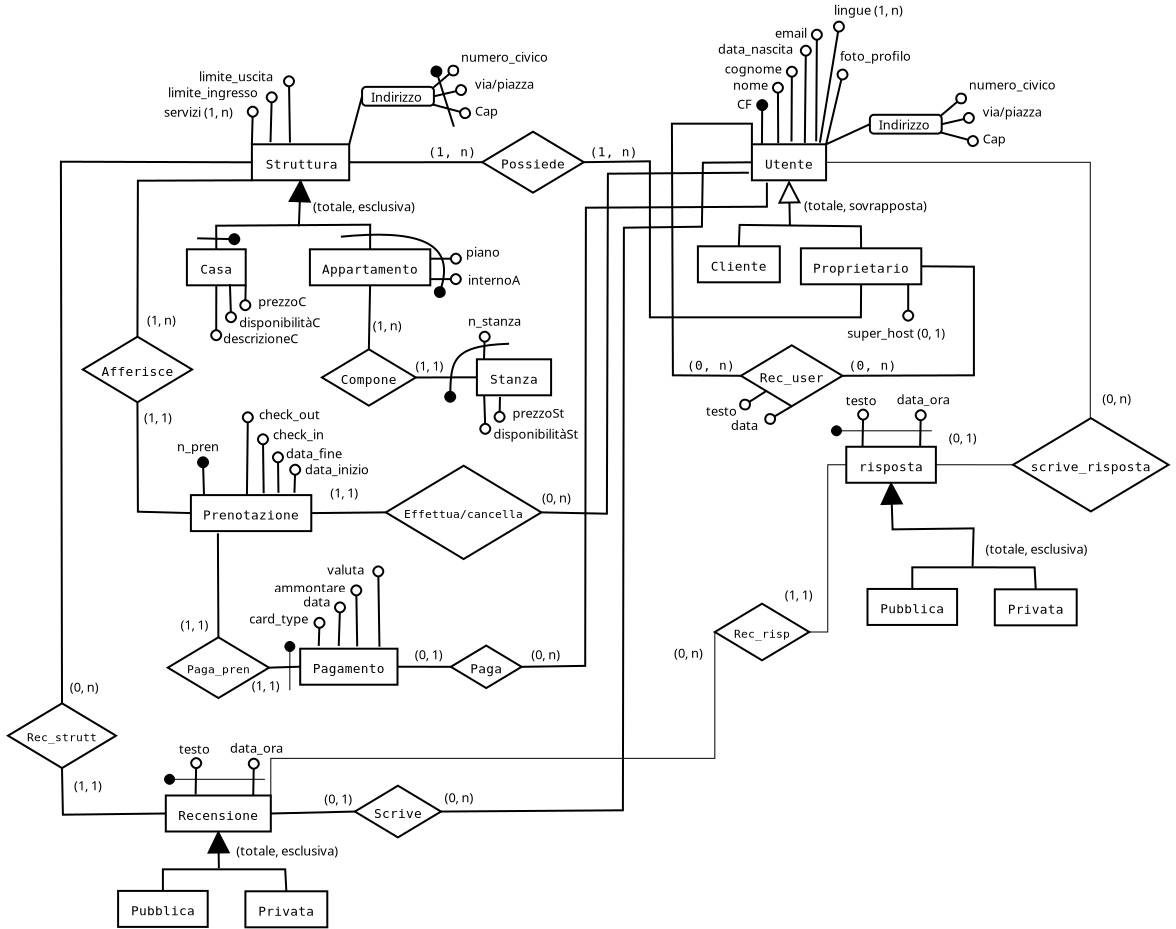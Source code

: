 <?xml version="1.0" encoding="UTF-8"?>
<dia:diagram xmlns:dia="http://www.lysator.liu.se/~alla/dia/">
  <dia:layer name="Sfondo" visible="true" active="true">
    <dia:object type="ER - Entity" version="0" id="O0">
      <dia:attribute name="obj_pos">
        <dia:point val="11,2"/>
      </dia:attribute>
      <dia:attribute name="obj_bb">
        <dia:rectangle val="10.95,1.95;15.915,3.85"/>
      </dia:attribute>
      <dia:attribute name="elem_corner">
        <dia:point val="11,2"/>
      </dia:attribute>
      <dia:attribute name="elem_width">
        <dia:real val="4.865"/>
      </dia:attribute>
      <dia:attribute name="elem_height">
        <dia:real val="1.8"/>
      </dia:attribute>
      <dia:attribute name="border_width">
        <dia:real val="0.1"/>
      </dia:attribute>
      <dia:attribute name="border_color">
        <dia:color val="#000000"/>
      </dia:attribute>
      <dia:attribute name="inner_color">
        <dia:color val="#ffffff"/>
      </dia:attribute>
      <dia:attribute name="name">
        <dia:string>#Struttura#</dia:string>
      </dia:attribute>
      <dia:attribute name="weak">
        <dia:boolean val="false"/>
      </dia:attribute>
      <dia:attribute name="associative">
        <dia:boolean val="false"/>
      </dia:attribute>
      <dia:attribute name="font">
        <dia:font family="monospace" style="0" name="Courier"/>
      </dia:attribute>
      <dia:attribute name="font_height">
        <dia:real val="0.8"/>
      </dia:attribute>
    </dia:object>
    <dia:object type="ER - Entity" version="0" id="O1">
      <dia:attribute name="obj_pos">
        <dia:point val="7.75,7.25"/>
      </dia:attribute>
      <dia:attribute name="obj_bb">
        <dia:rectangle val="7.7,7.2;10.74,9.1"/>
      </dia:attribute>
      <dia:attribute name="elem_corner">
        <dia:point val="7.75,7.25"/>
      </dia:attribute>
      <dia:attribute name="elem_width">
        <dia:real val="2.94"/>
      </dia:attribute>
      <dia:attribute name="elem_height">
        <dia:real val="1.8"/>
      </dia:attribute>
      <dia:attribute name="border_width">
        <dia:real val="0.1"/>
      </dia:attribute>
      <dia:attribute name="border_color">
        <dia:color val="#000000"/>
      </dia:attribute>
      <dia:attribute name="inner_color">
        <dia:color val="#ffffff"/>
      </dia:attribute>
      <dia:attribute name="name">
        <dia:string>#Casa#</dia:string>
      </dia:attribute>
      <dia:attribute name="weak">
        <dia:boolean val="false"/>
      </dia:attribute>
      <dia:attribute name="associative">
        <dia:boolean val="false"/>
      </dia:attribute>
      <dia:attribute name="font">
        <dia:font family="monospace" style="0" name="Courier"/>
      </dia:attribute>
      <dia:attribute name="font_height">
        <dia:real val="0.8"/>
      </dia:attribute>
    </dia:object>
    <dia:object type="ER - Entity" version="0" id="O2">
      <dia:attribute name="obj_pos">
        <dia:point val="13.9,7.25"/>
      </dia:attribute>
      <dia:attribute name="obj_bb">
        <dia:rectangle val="13.85,7.2;19.97,9.1"/>
      </dia:attribute>
      <dia:attribute name="elem_corner">
        <dia:point val="13.9,7.25"/>
      </dia:attribute>
      <dia:attribute name="elem_width">
        <dia:real val="6.02"/>
      </dia:attribute>
      <dia:attribute name="elem_height">
        <dia:real val="1.8"/>
      </dia:attribute>
      <dia:attribute name="border_width">
        <dia:real val="0.1"/>
      </dia:attribute>
      <dia:attribute name="border_color">
        <dia:color val="#000000"/>
      </dia:attribute>
      <dia:attribute name="inner_color">
        <dia:color val="#ffffff"/>
      </dia:attribute>
      <dia:attribute name="name">
        <dia:string>#Appartamento#</dia:string>
      </dia:attribute>
      <dia:attribute name="weak">
        <dia:boolean val="false"/>
      </dia:attribute>
      <dia:attribute name="associative">
        <dia:boolean val="false"/>
      </dia:attribute>
      <dia:attribute name="font">
        <dia:font family="monospace" style="0" name="Courier"/>
      </dia:attribute>
      <dia:attribute name="font_height">
        <dia:real val="0.8"/>
      </dia:attribute>
    </dia:object>
    <dia:object type="Standard - PolyLine" version="0" id="O3">
      <dia:attribute name="obj_pos">
        <dia:point val="9.22,7.25"/>
      </dia:attribute>
      <dia:attribute name="obj_bb">
        <dia:rectangle val="9.165,5.97;16.965,7.3"/>
      </dia:attribute>
      <dia:attribute name="poly_points">
        <dia:point val="9.22,7.25"/>
        <dia:point val="9.215,6.07"/>
        <dia:point val="16.915,6.02"/>
        <dia:point val="16.91,7.25"/>
      </dia:attribute>
      <dia:connections>
        <dia:connection handle="0" to="O1" connection="1"/>
        <dia:connection handle="3" to="O2" connection="1"/>
      </dia:connections>
    </dia:object>
    <dia:object type="Standard - Line" version="0" id="O4">
      <dia:attribute name="obj_pos">
        <dia:point val="13.35,6.1"/>
      </dia:attribute>
      <dia:attribute name="obj_bb">
        <dia:rectangle val="12.814,3.688;13.975,6.152"/>
      </dia:attribute>
      <dia:attribute name="conn_endpoints">
        <dia:point val="13.35,6.1"/>
        <dia:point val="13.432,3.8"/>
      </dia:attribute>
      <dia:attribute name="numcp">
        <dia:int val="1"/>
      </dia:attribute>
      <dia:attribute name="end_arrow">
        <dia:enum val="3"/>
      </dia:attribute>
      <dia:attribute name="end_arrow_length">
        <dia:real val="1.0"/>
      </dia:attribute>
      <dia:attribute name="end_arrow_width">
        <dia:real val="1.0"/>
      </dia:attribute>
      <dia:connections>
        <dia:connection handle="1" to="O0" connection="6"/>
      </dia:connections>
    </dia:object>
    <dia:object type="Standard - Text" version="1" id="O5">
      <dia:attribute name="obj_pos">
        <dia:point val="14.05,5.35"/>
      </dia:attribute>
      <dia:attribute name="obj_bb">
        <dia:rectangle val="14.05,4.755;19.758,5.5"/>
      </dia:attribute>
      <dia:attribute name="text">
        <dia:composite type="text">
          <dia:attribute name="string">
            <dia:string>#(totale, esclusiva)#</dia:string>
          </dia:attribute>
          <dia:attribute name="font">
            <dia:font family="sans" style="0" name="Helvetica"/>
          </dia:attribute>
          <dia:attribute name="height">
            <dia:real val="0.8"/>
          </dia:attribute>
          <dia:attribute name="pos">
            <dia:point val="14.05,5.35"/>
          </dia:attribute>
          <dia:attribute name="color">
            <dia:color val="#000000"/>
          </dia:attribute>
          <dia:attribute name="alignment">
            <dia:enum val="0"/>
          </dia:attribute>
        </dia:composite>
      </dia:attribute>
      <dia:attribute name="valign">
        <dia:enum val="3"/>
      </dia:attribute>
    </dia:object>
    <dia:object type="ER - Relationship" version="0" id="O6">
      <dia:attribute name="obj_pos">
        <dia:point val="14.5,12.25"/>
      </dia:attribute>
      <dia:attribute name="obj_bb">
        <dia:rectangle val="14.15,12.2;19.545,15.117"/>
      </dia:attribute>
      <dia:attribute name="elem_corner">
        <dia:point val="14.5,12.25"/>
      </dia:attribute>
      <dia:attribute name="elem_width">
        <dia:real val="4.695"/>
      </dia:attribute>
      <dia:attribute name="elem_height">
        <dia:real val="2.817"/>
      </dia:attribute>
      <dia:attribute name="border_width">
        <dia:real val="0.1"/>
      </dia:attribute>
      <dia:attribute name="border_color">
        <dia:color val="#000000"/>
      </dia:attribute>
      <dia:attribute name="inner_color">
        <dia:color val="#ffffff"/>
      </dia:attribute>
      <dia:attribute name="name">
        <dia:string>#Compone#</dia:string>
      </dia:attribute>
      <dia:attribute name="left_card">
        <dia:string>##</dia:string>
      </dia:attribute>
      <dia:attribute name="right_card">
        <dia:string>##</dia:string>
      </dia:attribute>
      <dia:attribute name="identifying">
        <dia:boolean val="false"/>
      </dia:attribute>
      <dia:attribute name="rotated">
        <dia:boolean val="false"/>
      </dia:attribute>
      <dia:attribute name="font">
        <dia:font family="monospace" style="0" name="Courier"/>
      </dia:attribute>
      <dia:attribute name="font_height">
        <dia:real val="0.8"/>
      </dia:attribute>
    </dia:object>
    <dia:object type="ER - Entity" version="0" id="O7">
      <dia:attribute name="obj_pos">
        <dia:point val="22.25,12.75"/>
      </dia:attribute>
      <dia:attribute name="obj_bb">
        <dia:rectangle val="22.2,12.7;26.01,14.6"/>
      </dia:attribute>
      <dia:attribute name="elem_corner">
        <dia:point val="22.25,12.75"/>
      </dia:attribute>
      <dia:attribute name="elem_width">
        <dia:real val="3.71"/>
      </dia:attribute>
      <dia:attribute name="elem_height">
        <dia:real val="1.8"/>
      </dia:attribute>
      <dia:attribute name="border_width">
        <dia:real val="0.1"/>
      </dia:attribute>
      <dia:attribute name="border_color">
        <dia:color val="#000000"/>
      </dia:attribute>
      <dia:attribute name="inner_color">
        <dia:color val="#ffffff"/>
      </dia:attribute>
      <dia:attribute name="name">
        <dia:string>#Stanza#</dia:string>
      </dia:attribute>
      <dia:attribute name="weak">
        <dia:boolean val="false"/>
      </dia:attribute>
      <dia:attribute name="associative">
        <dia:boolean val="false"/>
      </dia:attribute>
      <dia:attribute name="font">
        <dia:font family="monospace" style="0" name="Courier"/>
      </dia:attribute>
      <dia:attribute name="font_height">
        <dia:real val="0.8"/>
      </dia:attribute>
    </dia:object>
    <dia:object type="Standard - Line" version="0" id="O8">
      <dia:attribute name="obj_pos">
        <dia:point val="15.865,2"/>
      </dia:attribute>
      <dia:attribute name="obj_bb">
        <dia:rectangle val="15.804,-0.462;16.57,2.061"/>
      </dia:attribute>
      <dia:attribute name="conn_endpoints">
        <dia:point val="15.865,2"/>
        <dia:point val="16.509,-0.401"/>
      </dia:attribute>
      <dia:attribute name="numcp">
        <dia:int val="1"/>
      </dia:attribute>
      <dia:connections>
        <dia:connection handle="0" to="O0" connection="2"/>
        <dia:connection handle="1" to="O49" connection="3"/>
      </dia:connections>
    </dia:object>
    <dia:object type="Standard - Line" version="0" id="O9">
      <dia:attribute name="obj_pos">
        <dia:point val="16.848,12.25"/>
      </dia:attribute>
      <dia:attribute name="obj_bb">
        <dia:rectangle val="16.797,8.999;16.961,12.301"/>
      </dia:attribute>
      <dia:attribute name="conn_endpoints">
        <dia:point val="16.848,12.25"/>
        <dia:point val="16.91,9.05"/>
      </dia:attribute>
      <dia:attribute name="numcp">
        <dia:int val="1"/>
      </dia:attribute>
      <dia:connections>
        <dia:connection handle="0" to="O6" connection="2"/>
        <dia:connection handle="1" to="O2" connection="6"/>
      </dia:connections>
    </dia:object>
    <dia:object type="Standard - Line" version="0" id="O10">
      <dia:attribute name="obj_pos">
        <dia:point val="19.195,13.659"/>
      </dia:attribute>
      <dia:attribute name="obj_bb">
        <dia:rectangle val="19.145,13.6;22.3,13.709"/>
      </dia:attribute>
      <dia:attribute name="conn_endpoints">
        <dia:point val="19.195,13.659"/>
        <dia:point val="22.25,13.65"/>
      </dia:attribute>
      <dia:attribute name="numcp">
        <dia:int val="1"/>
      </dia:attribute>
      <dia:connections>
        <dia:connection handle="0" to="O6" connection="4"/>
        <dia:connection handle="1" to="O7" connection="3"/>
      </dia:connections>
    </dia:object>
    <dia:object type="ER - Entity" version="0" id="O11">
      <dia:attribute name="obj_pos">
        <dia:point val="36,2"/>
      </dia:attribute>
      <dia:attribute name="obj_bb">
        <dia:rectangle val="35.95,1.95;39.76,3.85"/>
      </dia:attribute>
      <dia:attribute name="elem_corner">
        <dia:point val="36,2"/>
      </dia:attribute>
      <dia:attribute name="elem_width">
        <dia:real val="3.71"/>
      </dia:attribute>
      <dia:attribute name="elem_height">
        <dia:real val="1.8"/>
      </dia:attribute>
      <dia:attribute name="border_width">
        <dia:real val="0.1"/>
      </dia:attribute>
      <dia:attribute name="border_color">
        <dia:color val="#000000"/>
      </dia:attribute>
      <dia:attribute name="inner_color">
        <dia:color val="#ffffff"/>
      </dia:attribute>
      <dia:attribute name="name">
        <dia:string>#Utente#</dia:string>
      </dia:attribute>
      <dia:attribute name="weak">
        <dia:boolean val="false"/>
      </dia:attribute>
      <dia:attribute name="associative">
        <dia:boolean val="false"/>
      </dia:attribute>
      <dia:attribute name="font">
        <dia:font family="monospace" style="0" name="Courier"/>
      </dia:attribute>
      <dia:attribute name="font_height">
        <dia:real val="0.8"/>
      </dia:attribute>
    </dia:object>
    <dia:object type="ER - Entity" version="0" id="O12">
      <dia:attribute name="obj_pos">
        <dia:point val="33.3,7.1"/>
      </dia:attribute>
      <dia:attribute name="obj_bb">
        <dia:rectangle val="33.25,7.05;37.445,8.95"/>
      </dia:attribute>
      <dia:attribute name="elem_corner">
        <dia:point val="33.3,7.1"/>
      </dia:attribute>
      <dia:attribute name="elem_width">
        <dia:real val="4.095"/>
      </dia:attribute>
      <dia:attribute name="elem_height">
        <dia:real val="1.8"/>
      </dia:attribute>
      <dia:attribute name="border_width">
        <dia:real val="0.1"/>
      </dia:attribute>
      <dia:attribute name="border_color">
        <dia:color val="#000000"/>
      </dia:attribute>
      <dia:attribute name="inner_color">
        <dia:color val="#ffffff"/>
      </dia:attribute>
      <dia:attribute name="name">
        <dia:string>#Cliente#</dia:string>
      </dia:attribute>
      <dia:attribute name="weak">
        <dia:boolean val="false"/>
      </dia:attribute>
      <dia:attribute name="associative">
        <dia:boolean val="false"/>
      </dia:attribute>
      <dia:attribute name="font">
        <dia:font family="monospace" style="0" name="Courier"/>
      </dia:attribute>
      <dia:attribute name="font_height">
        <dia:real val="0.8"/>
      </dia:attribute>
    </dia:object>
    <dia:object type="ER - Entity" version="0" id="O13">
      <dia:attribute name="obj_pos">
        <dia:point val="38.45,7.2"/>
      </dia:attribute>
      <dia:attribute name="obj_bb">
        <dia:rectangle val="38.4,7.15;44.52,9.05"/>
      </dia:attribute>
      <dia:attribute name="elem_corner">
        <dia:point val="38.45,7.2"/>
      </dia:attribute>
      <dia:attribute name="elem_width">
        <dia:real val="6.02"/>
      </dia:attribute>
      <dia:attribute name="elem_height">
        <dia:real val="1.8"/>
      </dia:attribute>
      <dia:attribute name="border_width">
        <dia:real val="0.1"/>
      </dia:attribute>
      <dia:attribute name="border_color">
        <dia:color val="#000000"/>
      </dia:attribute>
      <dia:attribute name="inner_color">
        <dia:color val="#ffffff"/>
      </dia:attribute>
      <dia:attribute name="name">
        <dia:string>#Proprietario#</dia:string>
      </dia:attribute>
      <dia:attribute name="weak">
        <dia:boolean val="false"/>
      </dia:attribute>
      <dia:attribute name="associative">
        <dia:boolean val="false"/>
      </dia:attribute>
      <dia:attribute name="font">
        <dia:font family="monospace" style="0" name="Courier"/>
      </dia:attribute>
      <dia:attribute name="font_height">
        <dia:real val="0.8"/>
      </dia:attribute>
    </dia:object>
    <dia:object type="Standard - PolyLine" version="0" id="O14">
      <dia:attribute name="obj_pos">
        <dia:point val="35.347,7.1"/>
      </dia:attribute>
      <dia:attribute name="obj_bb">
        <dia:rectangle val="35.296,5.98;41.511,7.25"/>
      </dia:attribute>
      <dia:attribute name="poly_points">
        <dia:point val="35.347,7.1"/>
        <dia:point val="35.385,6.03"/>
        <dia:point val="41.45,6.1"/>
        <dia:point val="41.46,7.2"/>
      </dia:attribute>
      <dia:connections>
        <dia:connection handle="0" to="O12" connection="1"/>
        <dia:connection handle="3" to="O13" connection="1"/>
      </dia:connections>
    </dia:object>
    <dia:object type="Standard - Line" version="0" id="O15">
      <dia:attribute name="obj_pos">
        <dia:point val="37.9,6.05"/>
      </dia:attribute>
      <dia:attribute name="obj_bb">
        <dia:rectangle val="37.295,3.688;38.457,6.101"/>
      </dia:attribute>
      <dia:attribute name="conn_endpoints">
        <dia:point val="37.9,6.05"/>
        <dia:point val="37.855,3.8"/>
      </dia:attribute>
      <dia:attribute name="numcp">
        <dia:int val="1"/>
      </dia:attribute>
      <dia:attribute name="end_arrow">
        <dia:enum val="2"/>
      </dia:attribute>
      <dia:attribute name="end_arrow_length">
        <dia:real val="1.0"/>
      </dia:attribute>
      <dia:attribute name="end_arrow_width">
        <dia:real val="1.0"/>
      </dia:attribute>
      <dia:connections>
        <dia:connection handle="1" to="O11" connection="6"/>
      </dia:connections>
    </dia:object>
    <dia:object type="Standard - Text" version="1" id="O16">
      <dia:attribute name="obj_pos">
        <dia:point val="38.6,5.3"/>
      </dia:attribute>
      <dia:attribute name="obj_bb">
        <dia:rectangle val="38.6,4.705;45.305,5.45"/>
      </dia:attribute>
      <dia:attribute name="text">
        <dia:composite type="text">
          <dia:attribute name="string">
            <dia:string>#(totale, sovrapposta)#</dia:string>
          </dia:attribute>
          <dia:attribute name="font">
            <dia:font family="sans" style="0" name="Helvetica"/>
          </dia:attribute>
          <dia:attribute name="height">
            <dia:real val="0.8"/>
          </dia:attribute>
          <dia:attribute name="pos">
            <dia:point val="38.6,5.3"/>
          </dia:attribute>
          <dia:attribute name="color">
            <dia:color val="#000000"/>
          </dia:attribute>
          <dia:attribute name="alignment">
            <dia:enum val="0"/>
          </dia:attribute>
        </dia:composite>
      </dia:attribute>
      <dia:attribute name="valign">
        <dia:enum val="3"/>
      </dia:attribute>
    </dia:object>
    <dia:object type="ER - Relationship" version="0" id="O17">
      <dia:attribute name="obj_pos">
        <dia:point val="35.45,12.05"/>
      </dia:attribute>
      <dia:attribute name="obj_bb">
        <dia:rectangle val="32.79,12;43.19,15.148"/>
      </dia:attribute>
      <dia:attribute name="elem_corner">
        <dia:point val="35.45,12.05"/>
      </dia:attribute>
      <dia:attribute name="elem_width">
        <dia:real val="5.08"/>
      </dia:attribute>
      <dia:attribute name="elem_height">
        <dia:real val="3.048"/>
      </dia:attribute>
      <dia:attribute name="border_width">
        <dia:real val="0.1"/>
      </dia:attribute>
      <dia:attribute name="border_color">
        <dia:color val="#000000"/>
      </dia:attribute>
      <dia:attribute name="inner_color">
        <dia:color val="#ffffff"/>
      </dia:attribute>
      <dia:attribute name="name">
        <dia:string>#Rec_user#</dia:string>
      </dia:attribute>
      <dia:attribute name="left_card">
        <dia:string>#(0, n)#</dia:string>
      </dia:attribute>
      <dia:attribute name="right_card">
        <dia:string>#(0, n)#</dia:string>
      </dia:attribute>
      <dia:attribute name="identifying">
        <dia:boolean val="false"/>
      </dia:attribute>
      <dia:attribute name="rotated">
        <dia:boolean val="false"/>
      </dia:attribute>
      <dia:attribute name="font">
        <dia:font family="monospace" style="0" name="Courier"/>
      </dia:attribute>
      <dia:attribute name="font_height">
        <dia:real val="0.8"/>
      </dia:attribute>
    </dia:object>
    <dia:object type="Standard - PolyLine" version="0" id="O18">
      <dia:attribute name="obj_pos">
        <dia:point val="36,2"/>
      </dia:attribute>
      <dia:attribute name="obj_bb">
        <dia:rectangle val="31.95,0.92;36.05,13.624"/>
      </dia:attribute>
      <dia:attribute name="poly_points">
        <dia:point val="36,2"/>
        <dia:point val="36,0.97"/>
        <dia:point val="32,0.97"/>
        <dia:point val="32.05,13.55"/>
        <dia:point val="35.45,13.574"/>
      </dia:attribute>
      <dia:connections>
        <dia:connection handle="0" to="O11" connection="0"/>
        <dia:connection handle="4" to="O17" connection="0"/>
      </dia:connections>
    </dia:object>
    <dia:object type="Standard - PolyLine" version="0" id="O19">
      <dia:attribute name="obj_pos">
        <dia:point val="44.47,8.1"/>
      </dia:attribute>
      <dia:attribute name="obj_bb">
        <dia:rectangle val="40.48,8.05;47.15,13.624"/>
      </dia:attribute>
      <dia:attribute name="poly_points">
        <dia:point val="44.47,8.1"/>
        <dia:point val="47.1,8.12"/>
        <dia:point val="47.1,13.55"/>
        <dia:point val="40.53,13.574"/>
      </dia:attribute>
      <dia:connections>
        <dia:connection handle="0" to="O13" connection="4"/>
        <dia:connection handle="3" to="O17" connection="4"/>
      </dia:connections>
    </dia:object>
    <dia:object type="ER - Relationship" version="0" id="O20">
      <dia:attribute name="obj_pos">
        <dia:point val="22.515,1.37"/>
      </dia:attribute>
      <dia:attribute name="obj_bb">
        <dia:rectangle val="19.855,1.32;30.255,4.468"/>
      </dia:attribute>
      <dia:attribute name="elem_corner">
        <dia:point val="22.515,1.37"/>
      </dia:attribute>
      <dia:attribute name="elem_width">
        <dia:real val="5.08"/>
      </dia:attribute>
      <dia:attribute name="elem_height">
        <dia:real val="3.048"/>
      </dia:attribute>
      <dia:attribute name="border_width">
        <dia:real val="0.1"/>
      </dia:attribute>
      <dia:attribute name="border_color">
        <dia:color val="#000000"/>
      </dia:attribute>
      <dia:attribute name="inner_color">
        <dia:color val="#ffffff"/>
      </dia:attribute>
      <dia:attribute name="name">
        <dia:string>#Possiede#</dia:string>
      </dia:attribute>
      <dia:attribute name="left_card">
        <dia:string>#(1, n)#</dia:string>
      </dia:attribute>
      <dia:attribute name="right_card">
        <dia:string>#(1, n)#</dia:string>
      </dia:attribute>
      <dia:attribute name="identifying">
        <dia:boolean val="false"/>
      </dia:attribute>
      <dia:attribute name="rotated">
        <dia:boolean val="false"/>
      </dia:attribute>
      <dia:attribute name="font">
        <dia:font family="monospace" style="0" name="Courier"/>
      </dia:attribute>
      <dia:attribute name="font_height">
        <dia:real val="0.8"/>
      </dia:attribute>
    </dia:object>
    <dia:object type="Standard - PolyLine" version="0" id="O21">
      <dia:attribute name="obj_pos">
        <dia:point val="41.46,9"/>
      </dia:attribute>
      <dia:attribute name="obj_bb">
        <dia:rectangle val="27.544,2.799;41.51,10.7"/>
      </dia:attribute>
      <dia:attribute name="poly_points">
        <dia:point val="41.46,9"/>
        <dia:point val="41.45,10.65"/>
        <dia:point val="30.9,10.65"/>
        <dia:point val="30.9,2.85"/>
        <dia:point val="27.595,2.894"/>
      </dia:attribute>
      <dia:connections>
        <dia:connection handle="0" to="O13" connection="6"/>
        <dia:connection handle="4" to="O20" connection="4"/>
      </dia:connections>
    </dia:object>
    <dia:object type="Standard - Line" version="0" id="O22">
      <dia:attribute name="obj_pos">
        <dia:point val="15.865,2.9"/>
      </dia:attribute>
      <dia:attribute name="obj_bb">
        <dia:rectangle val="15.815,2.844;22.565,2.95"/>
      </dia:attribute>
      <dia:attribute name="conn_endpoints">
        <dia:point val="15.865,2.9"/>
        <dia:point val="22.515,2.894"/>
      </dia:attribute>
      <dia:attribute name="numcp">
        <dia:int val="1"/>
      </dia:attribute>
      <dia:connections>
        <dia:connection handle="0" to="O0" connection="4"/>
        <dia:connection handle="1" to="O20" connection="0"/>
      </dia:connections>
    </dia:object>
    <dia:object type="ER - Entity" version="0" id="O23">
      <dia:attribute name="obj_pos">
        <dia:point val="13.415,27.22"/>
      </dia:attribute>
      <dia:attribute name="obj_bb">
        <dia:rectangle val="13.365,27.17;18.33,29.07"/>
      </dia:attribute>
      <dia:attribute name="elem_corner">
        <dia:point val="13.415,27.22"/>
      </dia:attribute>
      <dia:attribute name="elem_width">
        <dia:real val="4.865"/>
      </dia:attribute>
      <dia:attribute name="elem_height">
        <dia:real val="1.8"/>
      </dia:attribute>
      <dia:attribute name="border_width">
        <dia:real val="0.1"/>
      </dia:attribute>
      <dia:attribute name="border_color">
        <dia:color val="#000000"/>
      </dia:attribute>
      <dia:attribute name="inner_color">
        <dia:color val="#ffffff"/>
      </dia:attribute>
      <dia:attribute name="name">
        <dia:string>#Pagamento#</dia:string>
      </dia:attribute>
      <dia:attribute name="weak">
        <dia:boolean val="false"/>
      </dia:attribute>
      <dia:attribute name="associative">
        <dia:boolean val="false"/>
      </dia:attribute>
      <dia:attribute name="font">
        <dia:font family="monospace" style="0" name="Courier"/>
      </dia:attribute>
      <dia:attribute name="font_height">
        <dia:real val="0.8"/>
      </dia:attribute>
    </dia:object>
    <dia:object type="ER - Entity" version="0" id="O24">
      <dia:attribute name="obj_pos">
        <dia:point val="7.95,19.54"/>
      </dia:attribute>
      <dia:attribute name="obj_bb">
        <dia:rectangle val="7.9,19.49;14.02,21.39"/>
      </dia:attribute>
      <dia:attribute name="elem_corner">
        <dia:point val="7.95,19.54"/>
      </dia:attribute>
      <dia:attribute name="elem_width">
        <dia:real val="6.02"/>
      </dia:attribute>
      <dia:attribute name="elem_height">
        <dia:real val="1.8"/>
      </dia:attribute>
      <dia:attribute name="border_width">
        <dia:real val="0.1"/>
      </dia:attribute>
      <dia:attribute name="border_color">
        <dia:color val="#000000"/>
      </dia:attribute>
      <dia:attribute name="inner_color">
        <dia:color val="#ffffff"/>
      </dia:attribute>
      <dia:attribute name="name">
        <dia:string>#Prenotazione#</dia:string>
      </dia:attribute>
      <dia:attribute name="weak">
        <dia:boolean val="false"/>
      </dia:attribute>
      <dia:attribute name="associative">
        <dia:boolean val="false"/>
      </dia:attribute>
      <dia:attribute name="font">
        <dia:font family="monospace" style="0" name="Courier"/>
      </dia:attribute>
      <dia:attribute name="font_height">
        <dia:real val="0.8"/>
      </dia:attribute>
    </dia:object>
    <dia:object type="ER - Entity" version="0" id="O25">
      <dia:attribute name="obj_pos">
        <dia:point val="6.695,34.56"/>
      </dia:attribute>
      <dia:attribute name="obj_bb">
        <dia:rectangle val="6.645,34.51;11.995,36.41"/>
      </dia:attribute>
      <dia:attribute name="elem_corner">
        <dia:point val="6.695,34.56"/>
      </dia:attribute>
      <dia:attribute name="elem_width">
        <dia:real val="5.25"/>
      </dia:attribute>
      <dia:attribute name="elem_height">
        <dia:real val="1.8"/>
      </dia:attribute>
      <dia:attribute name="border_width">
        <dia:real val="0.1"/>
      </dia:attribute>
      <dia:attribute name="border_color">
        <dia:color val="#000000"/>
      </dia:attribute>
      <dia:attribute name="inner_color">
        <dia:color val="#ffffff"/>
      </dia:attribute>
      <dia:attribute name="name">
        <dia:string>#Recensione#</dia:string>
      </dia:attribute>
      <dia:attribute name="weak">
        <dia:boolean val="false"/>
      </dia:attribute>
      <dia:attribute name="associative">
        <dia:boolean val="false"/>
      </dia:attribute>
      <dia:attribute name="font">
        <dia:font family="monospace" style="0" name="Courier"/>
      </dia:attribute>
      <dia:attribute name="font_height">
        <dia:real val="0.8"/>
      </dia:attribute>
    </dia:object>
    <dia:object type="ER - Entity" version="0" id="O26">
      <dia:attribute name="obj_pos">
        <dia:point val="4.31,39.33"/>
      </dia:attribute>
      <dia:attribute name="obj_bb">
        <dia:rectangle val="4.26,39.28;8.84,41.18"/>
      </dia:attribute>
      <dia:attribute name="elem_corner">
        <dia:point val="4.31,39.33"/>
      </dia:attribute>
      <dia:attribute name="elem_width">
        <dia:real val="4.48"/>
      </dia:attribute>
      <dia:attribute name="elem_height">
        <dia:real val="1.8"/>
      </dia:attribute>
      <dia:attribute name="border_width">
        <dia:real val="0.1"/>
      </dia:attribute>
      <dia:attribute name="border_color">
        <dia:color val="#000000"/>
      </dia:attribute>
      <dia:attribute name="inner_color">
        <dia:color val="#ffffff"/>
      </dia:attribute>
      <dia:attribute name="name">
        <dia:string>#Pubblica#</dia:string>
      </dia:attribute>
      <dia:attribute name="weak">
        <dia:boolean val="false"/>
      </dia:attribute>
      <dia:attribute name="associative">
        <dia:boolean val="false"/>
      </dia:attribute>
      <dia:attribute name="font">
        <dia:font family="monospace" style="0" name="Courier"/>
      </dia:attribute>
      <dia:attribute name="font_height">
        <dia:real val="0.8"/>
      </dia:attribute>
    </dia:object>
    <dia:object type="ER - Entity" version="0" id="O27">
      <dia:attribute name="obj_pos">
        <dia:point val="10.675,39.35"/>
      </dia:attribute>
      <dia:attribute name="obj_bb">
        <dia:rectangle val="10.625,39.3;14.82,41.2"/>
      </dia:attribute>
      <dia:attribute name="elem_corner">
        <dia:point val="10.675,39.35"/>
      </dia:attribute>
      <dia:attribute name="elem_width">
        <dia:real val="4.095"/>
      </dia:attribute>
      <dia:attribute name="elem_height">
        <dia:real val="1.8"/>
      </dia:attribute>
      <dia:attribute name="border_width">
        <dia:real val="0.1"/>
      </dia:attribute>
      <dia:attribute name="border_color">
        <dia:color val="#000000"/>
      </dia:attribute>
      <dia:attribute name="inner_color">
        <dia:color val="#ffffff"/>
      </dia:attribute>
      <dia:attribute name="name">
        <dia:string>#Privata#</dia:string>
      </dia:attribute>
      <dia:attribute name="weak">
        <dia:boolean val="false"/>
      </dia:attribute>
      <dia:attribute name="associative">
        <dia:boolean val="false"/>
      </dia:attribute>
      <dia:attribute name="font">
        <dia:font family="monospace" style="0" name="Courier"/>
      </dia:attribute>
      <dia:attribute name="font_height">
        <dia:real val="0.8"/>
      </dia:attribute>
    </dia:object>
    <dia:object type="Standard - PolyLine" version="0" id="O28">
      <dia:attribute name="obj_pos">
        <dia:point val="6.55,39.33"/>
      </dia:attribute>
      <dia:attribute name="obj_bb">
        <dia:rectangle val="6.5,38.2;12.775,39.403"/>
      </dia:attribute>
      <dia:attribute name="poly_points">
        <dia:point val="6.55,39.33"/>
        <dia:point val="6.55,38.25"/>
        <dia:point val="12.665,38.252"/>
        <dia:point val="12.723,39.35"/>
      </dia:attribute>
      <dia:connections>
        <dia:connection handle="0" to="O26" connection="1"/>
        <dia:connection handle="3" to="O27" connection="1"/>
      </dia:connections>
    </dia:object>
    <dia:object type="Standard - Line" version="0" id="O29">
      <dia:attribute name="obj_pos">
        <dia:point val="9.35,38.2"/>
      </dia:attribute>
      <dia:attribute name="obj_bb">
        <dia:rectangle val="8.756,36.248;9.918,38.251"/>
      </dia:attribute>
      <dia:attribute name="conn_endpoints">
        <dia:point val="9.35,38.2"/>
        <dia:point val="9.32,36.36"/>
      </dia:attribute>
      <dia:attribute name="numcp">
        <dia:int val="1"/>
      </dia:attribute>
      <dia:attribute name="end_arrow">
        <dia:enum val="3"/>
      </dia:attribute>
      <dia:attribute name="end_arrow_length">
        <dia:real val="1.0"/>
      </dia:attribute>
      <dia:attribute name="end_arrow_width">
        <dia:real val="1.0"/>
      </dia:attribute>
      <dia:connections>
        <dia:connection handle="1" to="O25" connection="6"/>
      </dia:connections>
    </dia:object>
    <dia:object type="Standard - Text" version="1" id="O30">
      <dia:attribute name="obj_pos">
        <dia:point val="10.215,37.565"/>
      </dia:attribute>
      <dia:attribute name="obj_bb">
        <dia:rectangle val="10.215,36.97;15.922,37.715"/>
      </dia:attribute>
      <dia:attribute name="text">
        <dia:composite type="text">
          <dia:attribute name="string">
            <dia:string>#(totale, esclusiva)#</dia:string>
          </dia:attribute>
          <dia:attribute name="font">
            <dia:font family="sans" style="0" name="Helvetica"/>
          </dia:attribute>
          <dia:attribute name="height">
            <dia:real val="0.8"/>
          </dia:attribute>
          <dia:attribute name="pos">
            <dia:point val="10.215,37.565"/>
          </dia:attribute>
          <dia:attribute name="color">
            <dia:color val="#000000"/>
          </dia:attribute>
          <dia:attribute name="alignment">
            <dia:enum val="0"/>
          </dia:attribute>
        </dia:composite>
      </dia:attribute>
      <dia:attribute name="valign">
        <dia:enum val="3"/>
      </dia:attribute>
    </dia:object>
    <dia:object type="ER - Relationship" version="0" id="O31">
      <dia:attribute name="obj_pos">
        <dia:point val="-1.195,29.95"/>
      </dia:attribute>
      <dia:attribute name="obj_bb">
        <dia:rectangle val="-1.545,29.9;4.555,33.24"/>
      </dia:attribute>
      <dia:attribute name="elem_corner">
        <dia:point val="-1.195,29.95"/>
      </dia:attribute>
      <dia:attribute name="elem_width">
        <dia:real val="5.4"/>
      </dia:attribute>
      <dia:attribute name="elem_height">
        <dia:real val="3.24"/>
      </dia:attribute>
      <dia:attribute name="border_width">
        <dia:real val="0.1"/>
      </dia:attribute>
      <dia:attribute name="border_color">
        <dia:color val="#000000"/>
      </dia:attribute>
      <dia:attribute name="inner_color">
        <dia:color val="#ffffff"/>
      </dia:attribute>
      <dia:attribute name="name">
        <dia:string>#Rec_strutt#</dia:string>
      </dia:attribute>
      <dia:attribute name="left_card">
        <dia:string>##</dia:string>
      </dia:attribute>
      <dia:attribute name="right_card">
        <dia:string>##</dia:string>
      </dia:attribute>
      <dia:attribute name="identifying">
        <dia:boolean val="false"/>
      </dia:attribute>
      <dia:attribute name="rotated">
        <dia:boolean val="false"/>
      </dia:attribute>
      <dia:attribute name="font">
        <dia:font family="monospace" style="0" name="Courier"/>
      </dia:attribute>
      <dia:attribute name="font_height">
        <dia:real val="0.706"/>
      </dia:attribute>
    </dia:object>
    <dia:object type="Standard - PolyLine" version="0" id="O32">
      <dia:attribute name="obj_pos">
        <dia:point val="1.505,33.19"/>
      </dia:attribute>
      <dia:attribute name="obj_bb">
        <dia:rectangle val="1.454,33.139;6.746,35.57"/>
      </dia:attribute>
      <dia:attribute name="poly_points">
        <dia:point val="1.505,33.19"/>
        <dia:point val="1.55,35.52"/>
        <dia:point val="6.695,35.46"/>
      </dia:attribute>
      <dia:connections>
        <dia:connection handle="0" to="O31" connection="6"/>
        <dia:connection handle="2" to="O25" connection="3"/>
      </dia:connections>
    </dia:object>
    <dia:object type="Standard - PolyLine" version="0" id="O33">
      <dia:attribute name="obj_pos">
        <dia:point val="11,2.9"/>
      </dia:attribute>
      <dia:attribute name="obj_bb">
        <dia:rectangle val="1.4,2.82;11.05,30.0"/>
      </dia:attribute>
      <dia:attribute name="poly_points">
        <dia:point val="11,2.9"/>
        <dia:point val="1.45,2.87"/>
        <dia:point val="1.505,29.95"/>
      </dia:attribute>
      <dia:connections>
        <dia:connection handle="0" to="O0" connection="3"/>
        <dia:connection handle="2" to="O31" connection="2"/>
      </dia:connections>
    </dia:object>
    <dia:object type="Standard - PolyLine" version="0" id="O34">
      <dia:attribute name="obj_pos">
        <dia:point val="36,2.9"/>
      </dia:attribute>
      <dia:attribute name="obj_bb">
        <dia:rectangle val="20.405,2.85;36.05,35.413"/>
      </dia:attribute>
      <dia:attribute name="poly_points">
        <dia:point val="36,2.9"/>
        <dia:point val="33.55,2.92"/>
        <dia:point val="33.5,6.12"/>
        <dia:point val="29.6,6.17"/>
        <dia:point val="29.55,35.3"/>
        <dia:point val="20.455,35.363"/>
      </dia:attribute>
      <dia:connections>
        <dia:connection handle="0" to="O11" connection="3"/>
        <dia:connection handle="5" to="O35" connection="4"/>
      </dia:connections>
    </dia:object>
    <dia:object type="ER - Relationship" version="0" id="O35">
      <dia:attribute name="obj_pos">
        <dia:point val="16.145,34.07"/>
      </dia:attribute>
      <dia:attribute name="obj_bb">
        <dia:rectangle val="15.795,34.02;20.805,36.706"/>
      </dia:attribute>
      <dia:attribute name="elem_corner">
        <dia:point val="16.145,34.07"/>
      </dia:attribute>
      <dia:attribute name="elem_width">
        <dia:real val="4.31"/>
      </dia:attribute>
      <dia:attribute name="elem_height">
        <dia:real val="2.586"/>
      </dia:attribute>
      <dia:attribute name="border_width">
        <dia:real val="0.1"/>
      </dia:attribute>
      <dia:attribute name="border_color">
        <dia:color val="#000000"/>
      </dia:attribute>
      <dia:attribute name="inner_color">
        <dia:color val="#ffffff"/>
      </dia:attribute>
      <dia:attribute name="name">
        <dia:string>#Scrive#</dia:string>
      </dia:attribute>
      <dia:attribute name="left_card">
        <dia:string>##</dia:string>
      </dia:attribute>
      <dia:attribute name="right_card">
        <dia:string>##</dia:string>
      </dia:attribute>
      <dia:attribute name="identifying">
        <dia:boolean val="false"/>
      </dia:attribute>
      <dia:attribute name="rotated">
        <dia:boolean val="false"/>
      </dia:attribute>
      <dia:attribute name="font">
        <dia:font family="monospace" style="0" name="Courier"/>
      </dia:attribute>
      <dia:attribute name="font_height">
        <dia:real val="0.8"/>
      </dia:attribute>
    </dia:object>
    <dia:object type="Standard - Line" version="0" id="O36">
      <dia:attribute name="obj_pos">
        <dia:point val="11.945,35.46"/>
      </dia:attribute>
      <dia:attribute name="obj_bb">
        <dia:rectangle val="11.894,35.312;16.196,35.511"/>
      </dia:attribute>
      <dia:attribute name="conn_endpoints">
        <dia:point val="11.945,35.46"/>
        <dia:point val="16.145,35.363"/>
      </dia:attribute>
      <dia:attribute name="numcp">
        <dia:int val="1"/>
      </dia:attribute>
      <dia:connections>
        <dia:connection handle="0" to="O25" connection="4"/>
        <dia:connection handle="1" to="O35" connection="0"/>
      </dia:connections>
    </dia:object>
    <dia:object type="ER - Relationship" version="0" id="O37">
      <dia:attribute name="obj_pos">
        <dia:point val="17.695,18.07"/>
      </dia:attribute>
      <dia:attribute name="obj_bb">
        <dia:rectangle val="17.345,18.02;25.825,22.788"/>
      </dia:attribute>
      <dia:attribute name="elem_corner">
        <dia:point val="17.695,18.07"/>
      </dia:attribute>
      <dia:attribute name="elem_width">
        <dia:real val="7.78"/>
      </dia:attribute>
      <dia:attribute name="elem_height">
        <dia:real val="4.668"/>
      </dia:attribute>
      <dia:attribute name="border_width">
        <dia:real val="0.1"/>
      </dia:attribute>
      <dia:attribute name="border_color">
        <dia:color val="#000000"/>
      </dia:attribute>
      <dia:attribute name="inner_color">
        <dia:color val="#ffffff"/>
      </dia:attribute>
      <dia:attribute name="name">
        <dia:string>#Effettua/cancella#</dia:string>
      </dia:attribute>
      <dia:attribute name="left_card">
        <dia:string>##</dia:string>
      </dia:attribute>
      <dia:attribute name="right_card">
        <dia:string>##</dia:string>
      </dia:attribute>
      <dia:attribute name="identifying">
        <dia:boolean val="false"/>
      </dia:attribute>
      <dia:attribute name="rotated">
        <dia:boolean val="false"/>
      </dia:attribute>
      <dia:attribute name="font">
        <dia:font family="monospace" style="0" name="Courier"/>
      </dia:attribute>
      <dia:attribute name="font_height">
        <dia:real val="0.706"/>
      </dia:attribute>
    </dia:object>
    <dia:object type="Standard - Line" version="0" id="O38">
      <dia:attribute name="obj_pos">
        <dia:point val="13.97,20.44"/>
      </dia:attribute>
      <dia:attribute name="obj_bb">
        <dia:rectangle val="13.919,20.354;17.745,20.491"/>
      </dia:attribute>
      <dia:attribute name="conn_endpoints">
        <dia:point val="13.97,20.44"/>
        <dia:point val="17.695,20.404"/>
      </dia:attribute>
      <dia:attribute name="numcp">
        <dia:int val="1"/>
      </dia:attribute>
      <dia:connections>
        <dia:connection handle="0" to="O24" connection="4"/>
        <dia:connection handle="1" to="O37" connection="0"/>
      </dia:connections>
    </dia:object>
    <dia:object type="Standard - PolyLine" version="0" id="O39">
      <dia:attribute name="obj_pos">
        <dia:point val="35.85,3.42"/>
      </dia:attribute>
      <dia:attribute name="obj_bb">
        <dia:rectangle val="25.424,3.37;35.9,20.521"/>
      </dia:attribute>
      <dia:attribute name="poly_points">
        <dia:point val="35.85,3.42"/>
        <dia:point val="28.8,3.47"/>
        <dia:point val="28.75,20.47"/>
        <dia:point val="25.475,20.404"/>
      </dia:attribute>
      <dia:connections>
        <dia:connection handle="3" to="O37" connection="4"/>
      </dia:connections>
    </dia:object>
    <dia:object type="ER - Relationship" version="0" id="O40">
      <dia:attribute name="obj_pos">
        <dia:point val="2.545,11.62"/>
      </dia:attribute>
      <dia:attribute name="obj_bb">
        <dia:rectangle val="2.195,11.57;8.36,14.949"/>
      </dia:attribute>
      <dia:attribute name="elem_corner">
        <dia:point val="2.545,11.62"/>
      </dia:attribute>
      <dia:attribute name="elem_width">
        <dia:real val="5.465"/>
      </dia:attribute>
      <dia:attribute name="elem_height">
        <dia:real val="3.279"/>
      </dia:attribute>
      <dia:attribute name="border_width">
        <dia:real val="0.1"/>
      </dia:attribute>
      <dia:attribute name="border_color">
        <dia:color val="#000000"/>
      </dia:attribute>
      <dia:attribute name="inner_color">
        <dia:color val="#ffffff"/>
      </dia:attribute>
      <dia:attribute name="name">
        <dia:string>#Afferisce#</dia:string>
      </dia:attribute>
      <dia:attribute name="left_card">
        <dia:string>##</dia:string>
      </dia:attribute>
      <dia:attribute name="right_card">
        <dia:string>##</dia:string>
      </dia:attribute>
      <dia:attribute name="identifying">
        <dia:boolean val="false"/>
      </dia:attribute>
      <dia:attribute name="rotated">
        <dia:boolean val="false"/>
      </dia:attribute>
      <dia:attribute name="font">
        <dia:font family="monospace" style="0" name="Courier"/>
      </dia:attribute>
      <dia:attribute name="font_height">
        <dia:real val="0.8"/>
      </dia:attribute>
    </dia:object>
    <dia:object type="Standard - PolyLine" version="0" id="O41">
      <dia:attribute name="obj_pos">
        <dia:point val="11,3.8"/>
      </dia:attribute>
      <dia:attribute name="obj_bb">
        <dia:rectangle val="5.227,3.75;11.05,11.67"/>
      </dia:attribute>
      <dia:attribute name="poly_points">
        <dia:point val="11,3.8"/>
        <dia:point val="5.3,3.82"/>
        <dia:point val="5.277,11.62"/>
      </dia:attribute>
      <dia:connections>
        <dia:connection handle="0" to="O0" connection="5"/>
        <dia:connection handle="2" to="O40" connection="2"/>
      </dia:connections>
    </dia:object>
    <dia:object type="Standard - PolyLine" version="0" id="O42">
      <dia:attribute name="obj_pos">
        <dia:point val="5.277,14.899"/>
      </dia:attribute>
      <dia:attribute name="obj_bb">
        <dia:rectangle val="5.227,14.849;8.001,20.491"/>
      </dia:attribute>
      <dia:attribute name="poly_points">
        <dia:point val="5.277,14.899"/>
        <dia:point val="5.3,20.37"/>
        <dia:point val="7.95,20.44"/>
      </dia:attribute>
      <dia:connections>
        <dia:connection handle="0" to="O40" connection="6"/>
        <dia:connection handle="2" to="O24" connection="3"/>
      </dia:connections>
    </dia:object>
    <dia:object type="Standard - PolyLine" version="0" id="O43">
      <dia:attribute name="obj_pos">
        <dia:point val="36.75,3.92"/>
      </dia:attribute>
      <dia:attribute name="obj_bb">
        <dia:rectangle val="24.434,3.87;36.8,28.177"/>
      </dia:attribute>
      <dia:attribute name="poly_points">
        <dia:point val="36.75,3.92"/>
        <dia:point val="36.75,5.12"/>
        <dia:point val="27.7,5.17"/>
        <dia:point val="27.665,28.078"/>
        <dia:point val="24.485,28.126"/>
      </dia:attribute>
      <dia:connections>
        <dia:connection handle="4" to="O44" connection="4"/>
      </dia:connections>
    </dia:object>
    <dia:object type="ER - Relationship" version="0" id="O44">
      <dia:attribute name="obj_pos">
        <dia:point val="20.945,27.064"/>
      </dia:attribute>
      <dia:attribute name="obj_bb">
        <dia:rectangle val="20.595,27.014;24.835,29.238"/>
      </dia:attribute>
      <dia:attribute name="elem_corner">
        <dia:point val="20.945,27.064"/>
      </dia:attribute>
      <dia:attribute name="elem_width">
        <dia:real val="3.54"/>
      </dia:attribute>
      <dia:attribute name="elem_height">
        <dia:real val="2.124"/>
      </dia:attribute>
      <dia:attribute name="border_width">
        <dia:real val="0.1"/>
      </dia:attribute>
      <dia:attribute name="border_color">
        <dia:color val="#000000"/>
      </dia:attribute>
      <dia:attribute name="inner_color">
        <dia:color val="#ffffff"/>
      </dia:attribute>
      <dia:attribute name="name">
        <dia:string>#Paga#</dia:string>
      </dia:attribute>
      <dia:attribute name="left_card">
        <dia:string>##</dia:string>
      </dia:attribute>
      <dia:attribute name="right_card">
        <dia:string>##</dia:string>
      </dia:attribute>
      <dia:attribute name="identifying">
        <dia:boolean val="false"/>
      </dia:attribute>
      <dia:attribute name="rotated">
        <dia:boolean val="false"/>
      </dia:attribute>
      <dia:attribute name="font">
        <dia:font family="monospace" style="0" name="Courier"/>
      </dia:attribute>
      <dia:attribute name="font_height">
        <dia:real val="0.8"/>
      </dia:attribute>
    </dia:object>
    <dia:object type="Standard - Line" version="0" id="O45">
      <dia:attribute name="obj_pos">
        <dia:point val="18.28,28.12"/>
      </dia:attribute>
      <dia:attribute name="obj_bb">
        <dia:rectangle val="18.23,28.07;20.995,28.177"/>
      </dia:attribute>
      <dia:attribute name="conn_endpoints">
        <dia:point val="18.28,28.12"/>
        <dia:point val="20.945,28.126"/>
      </dia:attribute>
      <dia:attribute name="numcp">
        <dia:int val="1"/>
      </dia:attribute>
      <dia:connections>
        <dia:connection handle="0" to="O23" connection="4"/>
        <dia:connection handle="1" to="O44" connection="0"/>
      </dia:connections>
    </dia:object>
    <dia:object type="ER - Relationship" version="0" id="O46">
      <dia:attribute name="obj_pos">
        <dia:point val="6.795,26.65"/>
      </dia:attribute>
      <dia:attribute name="obj_bb">
        <dia:rectangle val="6.445,26.6;12.205,29.736"/>
      </dia:attribute>
      <dia:attribute name="elem_corner">
        <dia:point val="6.795,26.65"/>
      </dia:attribute>
      <dia:attribute name="elem_width">
        <dia:real val="5.06"/>
      </dia:attribute>
      <dia:attribute name="elem_height">
        <dia:real val="3.036"/>
      </dia:attribute>
      <dia:attribute name="border_width">
        <dia:real val="0.1"/>
      </dia:attribute>
      <dia:attribute name="border_color">
        <dia:color val="#000000"/>
      </dia:attribute>
      <dia:attribute name="inner_color">
        <dia:color val="#ffffff"/>
      </dia:attribute>
      <dia:attribute name="name">
        <dia:string>#Paga_pren#</dia:string>
      </dia:attribute>
      <dia:attribute name="left_card">
        <dia:string>##</dia:string>
      </dia:attribute>
      <dia:attribute name="right_card">
        <dia:string>##</dia:string>
      </dia:attribute>
      <dia:attribute name="identifying">
        <dia:boolean val="false"/>
      </dia:attribute>
      <dia:attribute name="rotated">
        <dia:boolean val="false"/>
      </dia:attribute>
      <dia:attribute name="font">
        <dia:font family="monospace" style="0" name="Courier"/>
      </dia:attribute>
      <dia:attribute name="font_height">
        <dia:real val="0.706"/>
      </dia:attribute>
    </dia:object>
    <dia:object type="Standard - Line" version="0" id="O47">
      <dia:attribute name="obj_pos">
        <dia:point val="11.855,28.168"/>
      </dia:attribute>
      <dia:attribute name="obj_bb">
        <dia:rectangle val="11.803,28.069;13.466,28.22"/>
      </dia:attribute>
      <dia:attribute name="conn_endpoints">
        <dia:point val="11.855,28.168"/>
        <dia:point val="13.415,28.12"/>
      </dia:attribute>
      <dia:attribute name="numcp">
        <dia:int val="1"/>
      </dia:attribute>
      <dia:connections>
        <dia:connection handle="0" to="O46" connection="4"/>
        <dia:connection handle="1" to="O23" connection="3"/>
      </dia:connections>
    </dia:object>
    <dia:object type="Standard - Line" version="0" id="O48">
      <dia:attribute name="obj_pos">
        <dia:point val="9.3,21.45"/>
      </dia:attribute>
      <dia:attribute name="obj_bb">
        <dia:rectangle val="9.25,21.4;9.375,26.7"/>
      </dia:attribute>
      <dia:attribute name="conn_endpoints">
        <dia:point val="9.3,21.45"/>
        <dia:point val="9.325,26.65"/>
      </dia:attribute>
      <dia:attribute name="numcp">
        <dia:int val="1"/>
      </dia:attribute>
      <dia:connections>
        <dia:connection handle="1" to="O46" connection="2"/>
      </dia:connections>
    </dia:object>
    <dia:object type="Standard - Box" version="0" id="O49">
      <dia:attribute name="obj_pos">
        <dia:point val="16.509,-0.871"/>
      </dia:attribute>
      <dia:attribute name="obj_bb">
        <dia:rectangle val="16.459,-0.921;20.15,0.12"/>
      </dia:attribute>
      <dia:attribute name="elem_corner">
        <dia:point val="16.509,-0.871"/>
      </dia:attribute>
      <dia:attribute name="elem_width">
        <dia:real val="3.591"/>
      </dia:attribute>
      <dia:attribute name="elem_height">
        <dia:real val="0.941"/>
      </dia:attribute>
      <dia:attribute name="border_width">
        <dia:real val="0.1"/>
      </dia:attribute>
      <dia:attribute name="show_background">
        <dia:boolean val="true"/>
      </dia:attribute>
      <dia:attribute name="corner_radius">
        <dia:real val="0.2"/>
      </dia:attribute>
    </dia:object>
    <dia:object type="Standard - Text" version="1" id="O50">
      <dia:attribute name="obj_pos">
        <dia:point val="16.95,-0.13"/>
      </dia:attribute>
      <dia:attribute name="obj_bb">
        <dia:rectangle val="16.95,-0.725;19.633,0.02"/>
      </dia:attribute>
      <dia:attribute name="text">
        <dia:composite type="text">
          <dia:attribute name="string">
            <dia:string>#Indirizzo#</dia:string>
          </dia:attribute>
          <dia:attribute name="font">
            <dia:font family="sans" style="0" name="Helvetica"/>
          </dia:attribute>
          <dia:attribute name="height">
            <dia:real val="0.8"/>
          </dia:attribute>
          <dia:attribute name="pos">
            <dia:point val="16.95,-0.13"/>
          </dia:attribute>
          <dia:attribute name="color">
            <dia:color val="#000000"/>
          </dia:attribute>
          <dia:attribute name="alignment">
            <dia:enum val="0"/>
          </dia:attribute>
        </dia:composite>
      </dia:attribute>
      <dia:attribute name="valign">
        <dia:enum val="3"/>
      </dia:attribute>
    </dia:object>
    <dia:object type="Standard - Line" version="0" id="O51">
      <dia:attribute name="obj_pos">
        <dia:point val="20.041,-0.813"/>
      </dia:attribute>
      <dia:attribute name="obj_bb">
        <dia:rectangle val="19.971,-1.963;21.37,-0.742"/>
      </dia:attribute>
      <dia:attribute name="conn_endpoints">
        <dia:point val="20.041,-0.813"/>
        <dia:point val="21.3,-1.88"/>
      </dia:attribute>
      <dia:attribute name="numcp">
        <dia:int val="1"/>
      </dia:attribute>
      <dia:attribute name="end_arrow">
        <dia:enum val="9"/>
      </dia:attribute>
      <dia:attribute name="end_arrow_length">
        <dia:real val="0.5"/>
      </dia:attribute>
      <dia:attribute name="end_arrow_width">
        <dia:real val="0.5"/>
      </dia:attribute>
      <dia:connections>
        <dia:connection handle="0" to="O49" connection="2"/>
      </dia:connections>
    </dia:object>
    <dia:object type="Standard - Line" version="0" id="O52">
      <dia:attribute name="obj_pos">
        <dia:point val="20.1,-0.401"/>
      </dia:attribute>
      <dia:attribute name="obj_bb">
        <dia:rectangle val="20.04,-1.037;21.819,-0.341"/>
      </dia:attribute>
      <dia:attribute name="conn_endpoints">
        <dia:point val="20.1,-0.401"/>
        <dia:point val="21.75,-0.78"/>
      </dia:attribute>
      <dia:attribute name="numcp">
        <dia:int val="1"/>
      </dia:attribute>
      <dia:attribute name="end_arrow">
        <dia:enum val="9"/>
      </dia:attribute>
      <dia:attribute name="end_arrow_length">
        <dia:real val="0.5"/>
      </dia:attribute>
      <dia:attribute name="end_arrow_width">
        <dia:real val="0.5"/>
      </dia:attribute>
      <dia:connections>
        <dia:connection handle="0" to="O49" connection="4"/>
      </dia:connections>
    </dia:object>
    <dia:object type="Standard - Line" version="0" id="O53">
      <dia:attribute name="obj_pos">
        <dia:point val="20.041,0.011"/>
      </dia:attribute>
      <dia:attribute name="obj_bb">
        <dia:rectangle val="19.98,-0.05;22.018,0.766"/>
      </dia:attribute>
      <dia:attribute name="conn_endpoints">
        <dia:point val="20.041,0.011"/>
        <dia:point val="21.95,0.52"/>
      </dia:attribute>
      <dia:attribute name="numcp">
        <dia:int val="1"/>
      </dia:attribute>
      <dia:attribute name="end_arrow">
        <dia:enum val="9"/>
      </dia:attribute>
      <dia:attribute name="end_arrow_length">
        <dia:real val="0.5"/>
      </dia:attribute>
      <dia:attribute name="end_arrow_width">
        <dia:real val="0.5"/>
      </dia:attribute>
      <dia:connections>
        <dia:connection handle="0" to="O49" connection="7"/>
      </dia:connections>
    </dia:object>
    <dia:object type="Standard - Text" version="1" id="O54">
      <dia:attribute name="obj_pos">
        <dia:point val="21.45,-2.13"/>
      </dia:attribute>
      <dia:attribute name="obj_bb">
        <dia:rectangle val="21.45,-2.725;26.085,-1.98"/>
      </dia:attribute>
      <dia:attribute name="text">
        <dia:composite type="text">
          <dia:attribute name="string">
            <dia:string>#numero_civico#</dia:string>
          </dia:attribute>
          <dia:attribute name="font">
            <dia:font family="sans" style="0" name="Helvetica"/>
          </dia:attribute>
          <dia:attribute name="height">
            <dia:real val="0.8"/>
          </dia:attribute>
          <dia:attribute name="pos">
            <dia:point val="21.45,-2.13"/>
          </dia:attribute>
          <dia:attribute name="color">
            <dia:color val="#000000"/>
          </dia:attribute>
          <dia:attribute name="alignment">
            <dia:enum val="0"/>
          </dia:attribute>
        </dia:composite>
      </dia:attribute>
      <dia:attribute name="valign">
        <dia:enum val="3"/>
      </dia:attribute>
    </dia:object>
    <dia:object type="Standard - Text" version="1" id="O55">
      <dia:attribute name="obj_pos">
        <dia:point val="22.15,-0.78"/>
      </dia:attribute>
      <dia:attribute name="obj_bb">
        <dia:rectangle val="22.15,-1.375;25.355,-0.63"/>
      </dia:attribute>
      <dia:attribute name="text">
        <dia:composite type="text">
          <dia:attribute name="string">
            <dia:string>#via/piazza#</dia:string>
          </dia:attribute>
          <dia:attribute name="font">
            <dia:font family="sans" style="0" name="Helvetica"/>
          </dia:attribute>
          <dia:attribute name="height">
            <dia:real val="0.8"/>
          </dia:attribute>
          <dia:attribute name="pos">
            <dia:point val="22.15,-0.78"/>
          </dia:attribute>
          <dia:attribute name="color">
            <dia:color val="#000000"/>
          </dia:attribute>
          <dia:attribute name="alignment">
            <dia:enum val="0"/>
          </dia:attribute>
        </dia:composite>
      </dia:attribute>
      <dia:attribute name="valign">
        <dia:enum val="3"/>
      </dia:attribute>
    </dia:object>
    <dia:object type="Standard - Text" version="1" id="O56">
      <dia:attribute name="obj_pos">
        <dia:point val="22.15,0.57"/>
      </dia:attribute>
      <dia:attribute name="obj_bb">
        <dia:rectangle val="22.15,-0.025;23.398,0.72"/>
      </dia:attribute>
      <dia:attribute name="text">
        <dia:composite type="text">
          <dia:attribute name="string">
            <dia:string>#Cap#</dia:string>
          </dia:attribute>
          <dia:attribute name="font">
            <dia:font family="sans" style="0" name="Helvetica"/>
          </dia:attribute>
          <dia:attribute name="height">
            <dia:real val="0.8"/>
          </dia:attribute>
          <dia:attribute name="pos">
            <dia:point val="22.15,0.57"/>
          </dia:attribute>
          <dia:attribute name="color">
            <dia:color val="#000000"/>
          </dia:attribute>
          <dia:attribute name="alignment">
            <dia:enum val="0"/>
          </dia:attribute>
        </dia:composite>
      </dia:attribute>
      <dia:attribute name="valign">
        <dia:enum val="3"/>
      </dia:attribute>
    </dia:object>
    <dia:object type="Standard - Line" version="0" id="O57">
      <dia:attribute name="obj_pos">
        <dia:point val="11,2"/>
      </dia:attribute>
      <dia:attribute name="obj_bb">
        <dia:rectangle val="10.723,-0.001;11.364,2.051"/>
      </dia:attribute>
      <dia:attribute name="conn_endpoints">
        <dia:point val="11,2"/>
        <dia:point val="11.05,0.07"/>
      </dia:attribute>
      <dia:attribute name="numcp">
        <dia:int val="1"/>
      </dia:attribute>
      <dia:attribute name="end_arrow">
        <dia:enum val="9"/>
      </dia:attribute>
      <dia:attribute name="end_arrow_length">
        <dia:real val="0.5"/>
      </dia:attribute>
      <dia:attribute name="end_arrow_width">
        <dia:real val="0.5"/>
      </dia:attribute>
      <dia:connections>
        <dia:connection handle="0" to="O0" connection="0"/>
      </dia:connections>
    </dia:object>
    <dia:object type="Standard - Text" version="1" id="O58">
      <dia:attribute name="obj_pos">
        <dia:point val="6.6,0.62"/>
      </dia:attribute>
      <dia:attribute name="obj_bb">
        <dia:rectangle val="6.6,0.025;10.58,0.77"/>
      </dia:attribute>
      <dia:attribute name="text">
        <dia:composite type="text">
          <dia:attribute name="string">
            <dia:string>#servizi (1, n)#</dia:string>
          </dia:attribute>
          <dia:attribute name="font">
            <dia:font family="sans" style="0" name="Helvetica"/>
          </dia:attribute>
          <dia:attribute name="height">
            <dia:real val="0.8"/>
          </dia:attribute>
          <dia:attribute name="pos">
            <dia:point val="6.6,0.62"/>
          </dia:attribute>
          <dia:attribute name="color">
            <dia:color val="#000000"/>
          </dia:attribute>
          <dia:attribute name="alignment">
            <dia:enum val="0"/>
          </dia:attribute>
        </dia:composite>
      </dia:attribute>
      <dia:attribute name="valign">
        <dia:enum val="3"/>
      </dia:attribute>
    </dia:object>
    <dia:object type="Standard - Line" version="0" id="O59">
      <dia:attribute name="obj_pos">
        <dia:point val="39.71,2"/>
      </dia:attribute>
      <dia:attribute name="obj_bb">
        <dia:rectangle val="39.644,0.928;41.966,2.066"/>
      </dia:attribute>
      <dia:attribute name="conn_endpoints">
        <dia:point val="39.71,2"/>
        <dia:point val="41.9,0.994"/>
      </dia:attribute>
      <dia:attribute name="numcp">
        <dia:int val="1"/>
      </dia:attribute>
      <dia:connections>
        <dia:connection handle="0" to="O11" connection="2"/>
        <dia:connection handle="1" to="O60" connection="3"/>
      </dia:connections>
    </dia:object>
    <dia:object type="Standard - Box" version="0" id="O60">
      <dia:attribute name="obj_pos">
        <dia:point val="41.9,0.524"/>
      </dia:attribute>
      <dia:attribute name="obj_bb">
        <dia:rectangle val="41.85,0.474;45.541,1.515"/>
      </dia:attribute>
      <dia:attribute name="elem_corner">
        <dia:point val="41.9,0.524"/>
      </dia:attribute>
      <dia:attribute name="elem_width">
        <dia:real val="3.591"/>
      </dia:attribute>
      <dia:attribute name="elem_height">
        <dia:real val="0.941"/>
      </dia:attribute>
      <dia:attribute name="border_width">
        <dia:real val="0.1"/>
      </dia:attribute>
      <dia:attribute name="show_background">
        <dia:boolean val="true"/>
      </dia:attribute>
      <dia:attribute name="corner_radius">
        <dia:real val="0.2"/>
      </dia:attribute>
    </dia:object>
    <dia:object type="Standard - Text" version="1" id="O61">
      <dia:attribute name="obj_pos">
        <dia:point val="42.341,1.265"/>
      </dia:attribute>
      <dia:attribute name="obj_bb">
        <dia:rectangle val="42.341,0.67;45.024,1.415"/>
      </dia:attribute>
      <dia:attribute name="text">
        <dia:composite type="text">
          <dia:attribute name="string">
            <dia:string>#Indirizzo#</dia:string>
          </dia:attribute>
          <dia:attribute name="font">
            <dia:font family="sans" style="0" name="Helvetica"/>
          </dia:attribute>
          <dia:attribute name="height">
            <dia:real val="0.8"/>
          </dia:attribute>
          <dia:attribute name="pos">
            <dia:point val="42.341,1.265"/>
          </dia:attribute>
          <dia:attribute name="color">
            <dia:color val="#000000"/>
          </dia:attribute>
          <dia:attribute name="alignment">
            <dia:enum val="0"/>
          </dia:attribute>
        </dia:composite>
      </dia:attribute>
      <dia:attribute name="valign">
        <dia:enum val="3"/>
      </dia:attribute>
    </dia:object>
    <dia:object type="Standard - Line" version="0" id="O62">
      <dia:attribute name="obj_pos">
        <dia:point val="45.433,0.582"/>
      </dia:attribute>
      <dia:attribute name="obj_bb">
        <dia:rectangle val="45.362,-0.568;46.762,0.653"/>
      </dia:attribute>
      <dia:attribute name="conn_endpoints">
        <dia:point val="45.433,0.582"/>
        <dia:point val="46.691,-0.485"/>
      </dia:attribute>
      <dia:attribute name="numcp">
        <dia:int val="1"/>
      </dia:attribute>
      <dia:attribute name="end_arrow">
        <dia:enum val="9"/>
      </dia:attribute>
      <dia:attribute name="end_arrow_length">
        <dia:real val="0.5"/>
      </dia:attribute>
      <dia:attribute name="end_arrow_width">
        <dia:real val="0.5"/>
      </dia:attribute>
      <dia:connections>
        <dia:connection handle="0" to="O60" connection="2"/>
      </dia:connections>
    </dia:object>
    <dia:object type="Standard - Line" version="0" id="O63">
      <dia:attribute name="obj_pos">
        <dia:point val="45.491,0.994"/>
      </dia:attribute>
      <dia:attribute name="obj_bb">
        <dia:rectangle val="45.431,0.358;47.21,1.054"/>
      </dia:attribute>
      <dia:attribute name="conn_endpoints">
        <dia:point val="45.491,0.994"/>
        <dia:point val="47.141,0.615"/>
      </dia:attribute>
      <dia:attribute name="numcp">
        <dia:int val="1"/>
      </dia:attribute>
      <dia:attribute name="end_arrow">
        <dia:enum val="9"/>
      </dia:attribute>
      <dia:attribute name="end_arrow_length">
        <dia:real val="0.5"/>
      </dia:attribute>
      <dia:attribute name="end_arrow_width">
        <dia:real val="0.5"/>
      </dia:attribute>
      <dia:connections>
        <dia:connection handle="0" to="O60" connection="4"/>
      </dia:connections>
    </dia:object>
    <dia:object type="Standard - Line" version="0" id="O64">
      <dia:attribute name="obj_pos">
        <dia:point val="45.433,1.406"/>
      </dia:attribute>
      <dia:attribute name="obj_bb">
        <dia:rectangle val="45.371,1.345;47.41,2.161"/>
      </dia:attribute>
      <dia:attribute name="conn_endpoints">
        <dia:point val="45.433,1.406"/>
        <dia:point val="47.341,1.915"/>
      </dia:attribute>
      <dia:attribute name="numcp">
        <dia:int val="1"/>
      </dia:attribute>
      <dia:attribute name="end_arrow">
        <dia:enum val="9"/>
      </dia:attribute>
      <dia:attribute name="end_arrow_length">
        <dia:real val="0.5"/>
      </dia:attribute>
      <dia:attribute name="end_arrow_width">
        <dia:real val="0.5"/>
      </dia:attribute>
      <dia:connections>
        <dia:connection handle="0" to="O60" connection="7"/>
      </dia:connections>
    </dia:object>
    <dia:object type="Standard - Text" version="1" id="O65">
      <dia:attribute name="obj_pos">
        <dia:point val="46.841,-0.735"/>
      </dia:attribute>
      <dia:attribute name="obj_bb">
        <dia:rectangle val="46.841,-1.33;51.476,-0.585"/>
      </dia:attribute>
      <dia:attribute name="text">
        <dia:composite type="text">
          <dia:attribute name="string">
            <dia:string>#numero_civico#</dia:string>
          </dia:attribute>
          <dia:attribute name="font">
            <dia:font family="sans" style="0" name="Helvetica"/>
          </dia:attribute>
          <dia:attribute name="height">
            <dia:real val="0.8"/>
          </dia:attribute>
          <dia:attribute name="pos">
            <dia:point val="46.841,-0.735"/>
          </dia:attribute>
          <dia:attribute name="color">
            <dia:color val="#000000"/>
          </dia:attribute>
          <dia:attribute name="alignment">
            <dia:enum val="0"/>
          </dia:attribute>
        </dia:composite>
      </dia:attribute>
      <dia:attribute name="valign">
        <dia:enum val="3"/>
      </dia:attribute>
    </dia:object>
    <dia:object type="Standard - Text" version="1" id="O66">
      <dia:attribute name="obj_pos">
        <dia:point val="47.541,0.615"/>
      </dia:attribute>
      <dia:attribute name="obj_bb">
        <dia:rectangle val="47.541,0.02;50.746,0.765"/>
      </dia:attribute>
      <dia:attribute name="text">
        <dia:composite type="text">
          <dia:attribute name="string">
            <dia:string>#via/piazza#</dia:string>
          </dia:attribute>
          <dia:attribute name="font">
            <dia:font family="sans" style="0" name="Helvetica"/>
          </dia:attribute>
          <dia:attribute name="height">
            <dia:real val="0.8"/>
          </dia:attribute>
          <dia:attribute name="pos">
            <dia:point val="47.541,0.615"/>
          </dia:attribute>
          <dia:attribute name="color">
            <dia:color val="#000000"/>
          </dia:attribute>
          <dia:attribute name="alignment">
            <dia:enum val="0"/>
          </dia:attribute>
        </dia:composite>
      </dia:attribute>
      <dia:attribute name="valign">
        <dia:enum val="3"/>
      </dia:attribute>
    </dia:object>
    <dia:object type="Standard - Text" version="1" id="O67">
      <dia:attribute name="obj_pos">
        <dia:point val="47.541,1.965"/>
      </dia:attribute>
      <dia:attribute name="obj_bb">
        <dia:rectangle val="47.541,1.37;48.789,2.115"/>
      </dia:attribute>
      <dia:attribute name="text">
        <dia:composite type="text">
          <dia:attribute name="string">
            <dia:string>#Cap#</dia:string>
          </dia:attribute>
          <dia:attribute name="font">
            <dia:font family="sans" style="0" name="Helvetica"/>
          </dia:attribute>
          <dia:attribute name="height">
            <dia:real val="0.8"/>
          </dia:attribute>
          <dia:attribute name="pos">
            <dia:point val="47.541,1.965"/>
          </dia:attribute>
          <dia:attribute name="color">
            <dia:color val="#000000"/>
          </dia:attribute>
          <dia:attribute name="alignment">
            <dia:enum val="0"/>
          </dia:attribute>
        </dia:composite>
      </dia:attribute>
      <dia:attribute name="valign">
        <dia:enum val="3"/>
      </dia:attribute>
    </dia:object>
    <dia:object type="Standard - Line" version="0" id="O68">
      <dia:attribute name="obj_pos">
        <dia:point val="36.503,1.975"/>
      </dia:attribute>
      <dia:attribute name="obj_bb">
        <dia:rectangle val="36.195,-0.28;36.836,2.025"/>
      </dia:attribute>
      <dia:attribute name="conn_endpoints">
        <dia:point val="36.503,1.975"/>
        <dia:point val="36.517,-0.209"/>
      </dia:attribute>
      <dia:attribute name="numcp">
        <dia:int val="1"/>
      </dia:attribute>
      <dia:attribute name="end_arrow">
        <dia:enum val="8"/>
      </dia:attribute>
      <dia:attribute name="end_arrow_length">
        <dia:real val="0.5"/>
      </dia:attribute>
      <dia:attribute name="end_arrow_width">
        <dia:real val="0.5"/>
      </dia:attribute>
    </dia:object>
    <dia:object type="Standard - Text" version="1" id="O69">
      <dia:attribute name="obj_pos">
        <dia:point val="35.25,0.22"/>
      </dia:attribute>
      <dia:attribute name="obj_bb">
        <dia:rectangle val="35.25,-0.375;36.065,0.37"/>
      </dia:attribute>
      <dia:attribute name="text">
        <dia:composite type="text">
          <dia:attribute name="string">
            <dia:string>#CF#</dia:string>
          </dia:attribute>
          <dia:attribute name="font">
            <dia:font family="sans" style="0" name="Helvetica"/>
          </dia:attribute>
          <dia:attribute name="height">
            <dia:real val="0.8"/>
          </dia:attribute>
          <dia:attribute name="pos">
            <dia:point val="35.25,0.22"/>
          </dia:attribute>
          <dia:attribute name="color">
            <dia:color val="#000000"/>
          </dia:attribute>
          <dia:attribute name="alignment">
            <dia:enum val="0"/>
          </dia:attribute>
        </dia:composite>
      </dia:attribute>
      <dia:attribute name="valign">
        <dia:enum val="3"/>
      </dia:attribute>
    </dia:object>
    <dia:object type="Standard - Text" version="1" id="O70">
      <dia:attribute name="obj_pos">
        <dia:point val="35.05,-0.73"/>
      </dia:attribute>
      <dia:attribute name="obj_bb">
        <dia:rectangle val="35.05,-1.325;36.865,-0.58"/>
      </dia:attribute>
      <dia:attribute name="text">
        <dia:composite type="text">
          <dia:attribute name="string">
            <dia:string>#nome#</dia:string>
          </dia:attribute>
          <dia:attribute name="font">
            <dia:font family="sans" style="0" name="Helvetica"/>
          </dia:attribute>
          <dia:attribute name="height">
            <dia:real val="0.8"/>
          </dia:attribute>
          <dia:attribute name="pos">
            <dia:point val="35.05,-0.73"/>
          </dia:attribute>
          <dia:attribute name="color">
            <dia:color val="#000000"/>
          </dia:attribute>
          <dia:attribute name="alignment">
            <dia:enum val="0"/>
          </dia:attribute>
        </dia:composite>
      </dia:attribute>
      <dia:attribute name="valign">
        <dia:enum val="3"/>
      </dia:attribute>
    </dia:object>
    <dia:object type="Standard - Text" version="1" id="O71">
      <dia:attribute name="obj_pos">
        <dia:point val="34.645,-1.535"/>
      </dia:attribute>
      <dia:attribute name="obj_bb">
        <dia:rectangle val="34.645,-2.13;37.612,-1.385"/>
      </dia:attribute>
      <dia:attribute name="text">
        <dia:composite type="text">
          <dia:attribute name="string">
            <dia:string>#cognome#</dia:string>
          </dia:attribute>
          <dia:attribute name="font">
            <dia:font family="sans" style="0" name="Helvetica"/>
          </dia:attribute>
          <dia:attribute name="height">
            <dia:real val="0.8"/>
          </dia:attribute>
          <dia:attribute name="pos">
            <dia:point val="34.645,-1.535"/>
          </dia:attribute>
          <dia:attribute name="color">
            <dia:color val="#000000"/>
          </dia:attribute>
          <dia:attribute name="alignment">
            <dia:enum val="0"/>
          </dia:attribute>
        </dia:composite>
      </dia:attribute>
      <dia:attribute name="valign">
        <dia:enum val="3"/>
      </dia:attribute>
    </dia:object>
    <dia:object type="Standard - Text" version="1" id="O72">
      <dia:attribute name="obj_pos">
        <dia:point val="34.3,-2.53"/>
      </dia:attribute>
      <dia:attribute name="obj_bb">
        <dia:rectangle val="34.3,-3.125;38.365,-2.38"/>
      </dia:attribute>
      <dia:attribute name="text">
        <dia:composite type="text">
          <dia:attribute name="string">
            <dia:string>#data_nascita#</dia:string>
          </dia:attribute>
          <dia:attribute name="font">
            <dia:font family="sans" style="0" name="Helvetica"/>
          </dia:attribute>
          <dia:attribute name="height">
            <dia:real val="0.8"/>
          </dia:attribute>
          <dia:attribute name="pos">
            <dia:point val="34.3,-2.53"/>
          </dia:attribute>
          <dia:attribute name="color">
            <dia:color val="#000000"/>
          </dia:attribute>
          <dia:attribute name="alignment">
            <dia:enum val="0"/>
          </dia:attribute>
        </dia:composite>
      </dia:attribute>
      <dia:attribute name="valign">
        <dia:enum val="3"/>
      </dia:attribute>
    </dia:object>
    <dia:object type="Standard - Text" version="1" id="O73">
      <dia:attribute name="obj_pos">
        <dia:point val="37.15,-3.33"/>
      </dia:attribute>
      <dia:attribute name="obj_bb">
        <dia:rectangle val="37.15,-3.925;38.915,-3.18"/>
      </dia:attribute>
      <dia:attribute name="text">
        <dia:composite type="text">
          <dia:attribute name="string">
            <dia:string>#email#</dia:string>
          </dia:attribute>
          <dia:attribute name="font">
            <dia:font family="sans" style="0" name="Helvetica"/>
          </dia:attribute>
          <dia:attribute name="height">
            <dia:real val="0.8"/>
          </dia:attribute>
          <dia:attribute name="pos">
            <dia:point val="37.15,-3.33"/>
          </dia:attribute>
          <dia:attribute name="color">
            <dia:color val="#000000"/>
          </dia:attribute>
          <dia:attribute name="alignment">
            <dia:enum val="0"/>
          </dia:attribute>
        </dia:composite>
      </dia:attribute>
      <dia:attribute name="valign">
        <dia:enum val="3"/>
      </dia:attribute>
    </dia:object>
    <dia:object type="Standard - Text" version="1" id="O74">
      <dia:attribute name="obj_pos">
        <dia:point val="40.4,-2.18"/>
      </dia:attribute>
      <dia:attribute name="obj_bb">
        <dia:rectangle val="40.4,-2.775;44.015,-2.03"/>
      </dia:attribute>
      <dia:attribute name="text">
        <dia:composite type="text">
          <dia:attribute name="string">
            <dia:string>#foto_profilo#</dia:string>
          </dia:attribute>
          <dia:attribute name="font">
            <dia:font family="sans" style="0" name="Helvetica"/>
          </dia:attribute>
          <dia:attribute name="height">
            <dia:real val="0.8"/>
          </dia:attribute>
          <dia:attribute name="pos">
            <dia:point val="40.4,-2.18"/>
          </dia:attribute>
          <dia:attribute name="color">
            <dia:color val="#000000"/>
          </dia:attribute>
          <dia:attribute name="alignment">
            <dia:enum val="0"/>
          </dia:attribute>
        </dia:composite>
      </dia:attribute>
      <dia:attribute name="valign">
        <dia:enum val="3"/>
      </dia:attribute>
    </dia:object>
    <dia:object type="Standard - Line" version="0" id="O75">
      <dia:attribute name="obj_pos">
        <dia:point val="37.316,1.941"/>
      </dia:attribute>
      <dia:attribute name="obj_bb">
        <dia:rectangle val="36.981,-1.201;37.622,1.991"/>
      </dia:attribute>
      <dia:attribute name="conn_endpoints">
        <dia:point val="37.316,1.941"/>
        <dia:point val="37.3,-1.13"/>
      </dia:attribute>
      <dia:attribute name="numcp">
        <dia:int val="1"/>
      </dia:attribute>
      <dia:attribute name="end_arrow">
        <dia:enum val="9"/>
      </dia:attribute>
      <dia:attribute name="end_arrow_length">
        <dia:real val="0.5"/>
      </dia:attribute>
      <dia:attribute name="end_arrow_width">
        <dia:real val="0.5"/>
      </dia:attribute>
    </dia:object>
    <dia:object type="Standard - Line" version="0" id="O76">
      <dia:attribute name="obj_pos">
        <dia:point val="37.98,1.861"/>
      </dia:attribute>
      <dia:attribute name="obj_bb">
        <dia:rectangle val="37.678,-2.001;38.319,1.912"/>
      </dia:attribute>
      <dia:attribute name="conn_endpoints">
        <dia:point val="37.98,1.861"/>
        <dia:point val="38,-1.93"/>
      </dia:attribute>
      <dia:attribute name="numcp">
        <dia:int val="1"/>
      </dia:attribute>
      <dia:attribute name="end_arrow">
        <dia:enum val="9"/>
      </dia:attribute>
      <dia:attribute name="end_arrow_length">
        <dia:real val="0.5"/>
      </dia:attribute>
      <dia:attribute name="end_arrow_width">
        <dia:real val="0.5"/>
      </dia:attribute>
    </dia:object>
    <dia:object type="Standard - Line" version="0" id="O77">
      <dia:attribute name="obj_pos">
        <dia:point val="38.647,1.932"/>
      </dia:attribute>
      <dia:attribute name="obj_bb">
        <dia:rectangle val="38.377,-3.051;39.018,1.983"/>
      </dia:attribute>
      <dia:attribute name="conn_endpoints">
        <dia:point val="38.647,1.932"/>
        <dia:point val="38.7,-2.98"/>
      </dia:attribute>
      <dia:attribute name="numcp">
        <dia:int val="1"/>
      </dia:attribute>
      <dia:attribute name="end_arrow">
        <dia:enum val="9"/>
      </dia:attribute>
      <dia:attribute name="end_arrow_length">
        <dia:real val="0.5"/>
      </dia:attribute>
      <dia:attribute name="end_arrow_width">
        <dia:real val="0.5"/>
      </dia:attribute>
    </dia:object>
    <dia:object type="Standard - Line" version="0" id="O78">
      <dia:attribute name="obj_pos">
        <dia:point val="39.215,1.853"/>
      </dia:attribute>
      <dia:attribute name="obj_bb">
        <dia:rectangle val="38.928,-3.851;39.569,1.903"/>
      </dia:attribute>
      <dia:attribute name="conn_endpoints">
        <dia:point val="39.215,1.853"/>
        <dia:point val="39.25,-3.78"/>
      </dia:attribute>
      <dia:attribute name="numcp">
        <dia:int val="1"/>
      </dia:attribute>
      <dia:attribute name="end_arrow">
        <dia:enum val="9"/>
      </dia:attribute>
      <dia:attribute name="end_arrow_length">
        <dia:real val="0.5"/>
      </dia:attribute>
      <dia:attribute name="end_arrow_width">
        <dia:real val="0.5"/>
      </dia:attribute>
    </dia:object>
    <dia:object type="Standard - Line" version="0" id="O79">
      <dia:attribute name="obj_pos">
        <dia:point val="39.71,2"/>
      </dia:attribute>
      <dia:attribute name="obj_bb">
        <dia:rectangle val="39.65,-1.849;40.855,2.06"/>
      </dia:attribute>
      <dia:attribute name="conn_endpoints">
        <dia:point val="39.71,2"/>
        <dia:point val="40.6,-1.78"/>
      </dia:attribute>
      <dia:attribute name="numcp">
        <dia:int val="1"/>
      </dia:attribute>
      <dia:attribute name="end_arrow">
        <dia:enum val="9"/>
      </dia:attribute>
      <dia:attribute name="end_arrow_length">
        <dia:real val="0.5"/>
      </dia:attribute>
      <dia:attribute name="end_arrow_width">
        <dia:real val="0.5"/>
      </dia:attribute>
      <dia:connections>
        <dia:connection handle="0" to="O11" connection="2"/>
      </dia:connections>
    </dia:object>
    <dia:object type="Standard - Line" version="0" id="O80">
      <dia:attribute name="obj_pos">
        <dia:point val="21.1,1.12"/>
      </dia:attribute>
      <dia:attribute name="obj_bb">
        <dia:rectangle val="19.92,-1.947;21.163,1.183"/>
      </dia:attribute>
      <dia:attribute name="conn_endpoints">
        <dia:point val="21.1,1.12"/>
        <dia:point val="20.15,-1.88"/>
      </dia:attribute>
      <dia:attribute name="numcp">
        <dia:int val="1"/>
      </dia:attribute>
      <dia:attribute name="end_arrow">
        <dia:enum val="8"/>
      </dia:attribute>
      <dia:attribute name="end_arrow_length">
        <dia:real val="0.5"/>
      </dia:attribute>
      <dia:attribute name="end_arrow_width">
        <dia:real val="0.5"/>
      </dia:attribute>
    </dia:object>
    <dia:object type="Standard - Line" version="0" id="O81">
      <dia:attribute name="obj_pos">
        <dia:point val="19.9,7.72"/>
      </dia:attribute>
      <dia:attribute name="obj_bb">
        <dia:rectangle val="19.85,7.399;21.571,8.041"/>
      </dia:attribute>
      <dia:attribute name="conn_endpoints">
        <dia:point val="19.9,7.72"/>
        <dia:point val="21.5,7.72"/>
      </dia:attribute>
      <dia:attribute name="numcp">
        <dia:int val="1"/>
      </dia:attribute>
      <dia:attribute name="end_arrow">
        <dia:enum val="9"/>
      </dia:attribute>
      <dia:attribute name="end_arrow_length">
        <dia:real val="0.5"/>
      </dia:attribute>
      <dia:attribute name="end_arrow_width">
        <dia:real val="0.5"/>
      </dia:attribute>
    </dia:object>
    <dia:object type="Standard - Text" version="1" id="O82">
      <dia:attribute name="obj_pos">
        <dia:point val="21.7,7.62"/>
      </dia:attribute>
      <dia:attribute name="obj_bb">
        <dia:rectangle val="21.7,7.025;23.475,7.77"/>
      </dia:attribute>
      <dia:attribute name="text">
        <dia:composite type="text">
          <dia:attribute name="string">
            <dia:string>#piano#</dia:string>
          </dia:attribute>
          <dia:attribute name="font">
            <dia:font family="sans" style="0" name="Helvetica"/>
          </dia:attribute>
          <dia:attribute name="height">
            <dia:real val="0.8"/>
          </dia:attribute>
          <dia:attribute name="pos">
            <dia:point val="21.7,7.62"/>
          </dia:attribute>
          <dia:attribute name="color">
            <dia:color val="#000000"/>
          </dia:attribute>
          <dia:attribute name="alignment">
            <dia:enum val="0"/>
          </dia:attribute>
        </dia:composite>
      </dia:attribute>
      <dia:attribute name="valign">
        <dia:enum val="3"/>
      </dia:attribute>
    </dia:object>
    <dia:object type="Standard - Line" version="0" id="O83">
      <dia:attribute name="obj_pos">
        <dia:point val="19.895,8.741"/>
      </dia:attribute>
      <dia:attribute name="obj_bb">
        <dia:rectangle val="19.845,8.42;21.566,9.061"/>
      </dia:attribute>
      <dia:attribute name="conn_endpoints">
        <dia:point val="19.895,8.741"/>
        <dia:point val="21.495,8.741"/>
      </dia:attribute>
      <dia:attribute name="numcp">
        <dia:int val="1"/>
      </dia:attribute>
      <dia:attribute name="end_arrow">
        <dia:enum val="9"/>
      </dia:attribute>
      <dia:attribute name="end_arrow_length">
        <dia:real val="0.5"/>
      </dia:attribute>
      <dia:attribute name="end_arrow_width">
        <dia:real val="0.5"/>
      </dia:attribute>
    </dia:object>
    <dia:object type="Standard - Text" version="1" id="O84">
      <dia:attribute name="obj_pos">
        <dia:point val="21.8,9.02"/>
      </dia:attribute>
      <dia:attribute name="obj_bb">
        <dia:rectangle val="21.8,8.425;24.525,9.17"/>
      </dia:attribute>
      <dia:attribute name="text">
        <dia:composite type="text">
          <dia:attribute name="string">
            <dia:string>#internoA#</dia:string>
          </dia:attribute>
          <dia:attribute name="font">
            <dia:font family="sans" style="0" name="Helvetica"/>
          </dia:attribute>
          <dia:attribute name="height">
            <dia:real val="0.8"/>
          </dia:attribute>
          <dia:attribute name="pos">
            <dia:point val="21.8,9.02"/>
          </dia:attribute>
          <dia:attribute name="color">
            <dia:color val="#000000"/>
          </dia:attribute>
          <dia:attribute name="alignment">
            <dia:enum val="0"/>
          </dia:attribute>
        </dia:composite>
      </dia:attribute>
      <dia:attribute name="valign">
        <dia:enum val="3"/>
      </dia:attribute>
    </dia:object>
    <dia:object type="Standard - BezierLine" version="0" id="O85">
      <dia:attribute name="obj_pos">
        <dia:point val="15.45,6.62"/>
      </dia:attribute>
      <dia:attribute name="obj_bb">
        <dia:rectangle val="15.395,6.468;20.692,9.685"/>
      </dia:attribute>
      <dia:attribute name="bez_points">
        <dia:point val="15.45,6.62"/>
        <dia:point val="19.05,6.27"/>
        <dia:point val="21.5,6.72"/>
        <dia:point val="20.3,9.62"/>
      </dia:attribute>
      <dia:attribute name="corner_types">
        <dia:enum val="0"/>
        <dia:enum val="0"/>
      </dia:attribute>
      <dia:attribute name="end_arrow">
        <dia:enum val="8"/>
      </dia:attribute>
      <dia:attribute name="end_arrow_length">
        <dia:real val="0.5"/>
      </dia:attribute>
      <dia:attribute name="end_arrow_width">
        <dia:real val="0.5"/>
      </dia:attribute>
    </dia:object>
    <dia:object type="Standard - Line" version="0" id="O86">
      <dia:attribute name="obj_pos">
        <dia:point val="22.603,12.774"/>
      </dia:attribute>
      <dia:attribute name="obj_bb">
        <dia:rectangle val="22.321,11.249;22.962,12.826"/>
      </dia:attribute>
      <dia:attribute name="conn_endpoints">
        <dia:point val="22.603,12.774"/>
        <dia:point val="22.65,11.32"/>
      </dia:attribute>
      <dia:attribute name="numcp">
        <dia:int val="1"/>
      </dia:attribute>
      <dia:attribute name="end_arrow">
        <dia:enum val="9"/>
      </dia:attribute>
      <dia:attribute name="end_arrow_length">
        <dia:real val="0.5"/>
      </dia:attribute>
      <dia:attribute name="end_arrow_width">
        <dia:real val="0.5"/>
      </dia:attribute>
    </dia:object>
    <dia:object type="Standard - Text" version="1" id="O87">
      <dia:attribute name="obj_pos">
        <dia:point val="21.8,11.07"/>
      </dia:attribute>
      <dia:attribute name="obj_bb">
        <dia:rectangle val="21.8,10.475;24.633,11.22"/>
      </dia:attribute>
      <dia:attribute name="text">
        <dia:composite type="text">
          <dia:attribute name="string">
            <dia:string>#n_stanza#</dia:string>
          </dia:attribute>
          <dia:attribute name="font">
            <dia:font family="sans" style="0" name="Helvetica"/>
          </dia:attribute>
          <dia:attribute name="height">
            <dia:real val="0.8"/>
          </dia:attribute>
          <dia:attribute name="pos">
            <dia:point val="21.8,11.07"/>
          </dia:attribute>
          <dia:attribute name="color">
            <dia:color val="#000000"/>
          </dia:attribute>
          <dia:attribute name="alignment">
            <dia:enum val="0"/>
          </dia:attribute>
        </dia:composite>
      </dia:attribute>
      <dia:attribute name="valign">
        <dia:enum val="3"/>
      </dia:attribute>
    </dia:object>
    <dia:object type="Standard - BezierLine" version="0" id="O88">
      <dia:attribute name="obj_pos">
        <dia:point val="23.859,11.972"/>
      </dia:attribute>
      <dia:attribute name="obj_bb">
        <dia:rectangle val="20.595,11.92;23.911,14.942"/>
      </dia:attribute>
      <dia:attribute name="bez_points">
        <dia:point val="23.859,11.972"/>
        <dia:point val="20.809,12.072"/>
        <dia:point val="20.959,12.922"/>
        <dia:point val="20.909,14.872"/>
      </dia:attribute>
      <dia:attribute name="corner_types">
        <dia:enum val="0"/>
        <dia:enum val="0"/>
      </dia:attribute>
      <dia:attribute name="end_arrow">
        <dia:enum val="8"/>
      </dia:attribute>
      <dia:attribute name="end_arrow_length">
        <dia:real val="0.5"/>
      </dia:attribute>
      <dia:attribute name="end_arrow_width">
        <dia:real val="0.5"/>
      </dia:attribute>
    </dia:object>
    <dia:object type="Standard - Line" version="0" id="O89">
      <dia:attribute name="obj_pos">
        <dia:point val="39.4,1.92"/>
      </dia:attribute>
      <dia:attribute name="obj_bb">
        <dia:rectangle val="39.343,-4.25;40.676,1.977"/>
      </dia:attribute>
      <dia:attribute name="conn_endpoints">
        <dia:point val="39.4,1.92"/>
        <dia:point val="40.4,-4.18"/>
      </dia:attribute>
      <dia:attribute name="numcp">
        <dia:int val="1"/>
      </dia:attribute>
      <dia:attribute name="end_arrow">
        <dia:enum val="9"/>
      </dia:attribute>
      <dia:attribute name="end_arrow_length">
        <dia:real val="0.5"/>
      </dia:attribute>
      <dia:attribute name="end_arrow_width">
        <dia:real val="0.5"/>
      </dia:attribute>
    </dia:object>
    <dia:object type="Standard - Text" version="1" id="O90">
      <dia:attribute name="obj_pos">
        <dia:point val="40.1,-4.48"/>
      </dia:attribute>
      <dia:attribute name="obj_bb">
        <dia:rectangle val="40.1,-5.075;43.987,-4.33"/>
      </dia:attribute>
      <dia:attribute name="text">
        <dia:composite type="text">
          <dia:attribute name="string">
            <dia:string>#lingue (1, n)#</dia:string>
          </dia:attribute>
          <dia:attribute name="font">
            <dia:font family="sans" style="0" name="Helvetica"/>
          </dia:attribute>
          <dia:attribute name="height">
            <dia:real val="0.8"/>
          </dia:attribute>
          <dia:attribute name="pos">
            <dia:point val="40.1,-4.48"/>
          </dia:attribute>
          <dia:attribute name="color">
            <dia:color val="#000000"/>
          </dia:attribute>
          <dia:attribute name="alignment">
            <dia:enum val="0"/>
          </dia:attribute>
        </dia:composite>
      </dia:attribute>
      <dia:attribute name="valign">
        <dia:enum val="3"/>
      </dia:attribute>
    </dia:object>
    <dia:object type="Standard - Text" version="1" id="O91">
      <dia:attribute name="obj_pos">
        <dia:point val="5.75,11.02"/>
      </dia:attribute>
      <dia:attribute name="obj_bb">
        <dia:rectangle val="5.75,10.425;7.468,11.17"/>
      </dia:attribute>
      <dia:attribute name="text">
        <dia:composite type="text">
          <dia:attribute name="string">
            <dia:string>#(1, n)#</dia:string>
          </dia:attribute>
          <dia:attribute name="font">
            <dia:font family="sans" style="0" name="Helvetica"/>
          </dia:attribute>
          <dia:attribute name="height">
            <dia:real val="0.8"/>
          </dia:attribute>
          <dia:attribute name="pos">
            <dia:point val="5.75,11.02"/>
          </dia:attribute>
          <dia:attribute name="color">
            <dia:color val="#000000"/>
          </dia:attribute>
          <dia:attribute name="alignment">
            <dia:enum val="0"/>
          </dia:attribute>
        </dia:composite>
      </dia:attribute>
      <dia:attribute name="valign">
        <dia:enum val="3"/>
      </dia:attribute>
    </dia:object>
    <dia:object type="Standard - Text" version="1" id="O92">
      <dia:attribute name="obj_pos">
        <dia:point val="5.6,15.903"/>
      </dia:attribute>
      <dia:attribute name="obj_bb">
        <dia:rectangle val="5.6,15.308;7.32,16.053"/>
      </dia:attribute>
      <dia:attribute name="text">
        <dia:composite type="text">
          <dia:attribute name="string">
            <dia:string>#(1, 1)#</dia:string>
          </dia:attribute>
          <dia:attribute name="font">
            <dia:font family="sans" style="0" name="Helvetica"/>
          </dia:attribute>
          <dia:attribute name="height">
            <dia:real val="0.8"/>
          </dia:attribute>
          <dia:attribute name="pos">
            <dia:point val="5.6,15.903"/>
          </dia:attribute>
          <dia:attribute name="color">
            <dia:color val="#000000"/>
          </dia:attribute>
          <dia:attribute name="alignment">
            <dia:enum val="0"/>
          </dia:attribute>
        </dia:composite>
      </dia:attribute>
      <dia:attribute name="valign">
        <dia:enum val="3"/>
      </dia:attribute>
    </dia:object>
    <dia:object type="Standard - Line" version="0" id="O93">
      <dia:attribute name="obj_pos">
        <dia:point val="11.066,34.541"/>
      </dia:attribute>
      <dia:attribute name="obj_bb">
        <dia:rectangle val="10.775,32.599;11.416,34.592"/>
      </dia:attribute>
      <dia:attribute name="conn_endpoints">
        <dia:point val="11.066,34.541"/>
        <dia:point val="11.1,32.67"/>
      </dia:attribute>
      <dia:attribute name="numcp">
        <dia:int val="1"/>
      </dia:attribute>
      <dia:attribute name="end_arrow">
        <dia:enum val="9"/>
      </dia:attribute>
      <dia:attribute name="end_arrow_length">
        <dia:real val="0.5"/>
      </dia:attribute>
      <dia:attribute name="end_arrow_width">
        <dia:real val="0.5"/>
      </dia:attribute>
    </dia:object>
    <dia:object type="Standard - Text" version="1" id="O94">
      <dia:attribute name="obj_pos">
        <dia:point val="9.9,32.42"/>
      </dia:attribute>
      <dia:attribute name="obj_bb">
        <dia:rectangle val="9.9,31.825;12.71,32.57"/>
      </dia:attribute>
      <dia:attribute name="text">
        <dia:composite type="text">
          <dia:attribute name="string">
            <dia:string>#data_ora#</dia:string>
          </dia:attribute>
          <dia:attribute name="font">
            <dia:font family="sans" style="0" name="Helvetica"/>
          </dia:attribute>
          <dia:attribute name="height">
            <dia:real val="0.8"/>
          </dia:attribute>
          <dia:attribute name="pos">
            <dia:point val="9.9,32.42"/>
          </dia:attribute>
          <dia:attribute name="color">
            <dia:color val="#000000"/>
          </dia:attribute>
          <dia:attribute name="alignment">
            <dia:enum val="0"/>
          </dia:attribute>
        </dia:composite>
      </dia:attribute>
      <dia:attribute name="valign">
        <dia:enum val="3"/>
      </dia:attribute>
    </dia:object>
    <dia:object type="Standard - Line" version="0" id="O95">
      <dia:attribute name="obj_pos">
        <dia:point val="8.186,34.511"/>
      </dia:attribute>
      <dia:attribute name="obj_bb">
        <dia:rectangle val="7.895,32.57;8.536,34.562"/>
      </dia:attribute>
      <dia:attribute name="conn_endpoints">
        <dia:point val="8.186,34.511"/>
        <dia:point val="8.22,32.641"/>
      </dia:attribute>
      <dia:attribute name="numcp">
        <dia:int val="1"/>
      </dia:attribute>
      <dia:attribute name="end_arrow">
        <dia:enum val="9"/>
      </dia:attribute>
      <dia:attribute name="end_arrow_length">
        <dia:real val="0.5"/>
      </dia:attribute>
      <dia:attribute name="end_arrow_width">
        <dia:real val="0.5"/>
      </dia:attribute>
    </dia:object>
    <dia:object type="Standard - Text" version="1" id="O96">
      <dia:attribute name="obj_pos">
        <dia:point val="7.35,32.47"/>
      </dia:attribute>
      <dia:attribute name="obj_bb">
        <dia:rectangle val="7.35,31.875;8.97,32.62"/>
      </dia:attribute>
      <dia:attribute name="text">
        <dia:composite type="text">
          <dia:attribute name="string">
            <dia:string>#testo#</dia:string>
          </dia:attribute>
          <dia:attribute name="font">
            <dia:font family="sans" style="0" name="Helvetica"/>
          </dia:attribute>
          <dia:attribute name="height">
            <dia:real val="0.8"/>
          </dia:attribute>
          <dia:attribute name="pos">
            <dia:point val="7.35,32.47"/>
          </dia:attribute>
          <dia:attribute name="color">
            <dia:color val="#000000"/>
          </dia:attribute>
          <dia:attribute name="alignment">
            <dia:enum val="0"/>
          </dia:attribute>
        </dia:composite>
      </dia:attribute>
      <dia:attribute name="valign">
        <dia:enum val="3"/>
      </dia:attribute>
    </dia:object>
    <dia:object type="Standard - Line" version="0" id="O97">
      <dia:attribute name="obj_pos">
        <dia:point val="8.603,19.505"/>
      </dia:attribute>
      <dia:attribute name="obj_bb">
        <dia:rectangle val="8.237,17.579;8.878,19.556"/>
      </dia:attribute>
      <dia:attribute name="conn_endpoints">
        <dia:point val="8.603,19.505"/>
        <dia:point val="8.55,17.65"/>
      </dia:attribute>
      <dia:attribute name="numcp">
        <dia:int val="1"/>
      </dia:attribute>
      <dia:attribute name="end_arrow">
        <dia:enum val="8"/>
      </dia:attribute>
      <dia:attribute name="end_arrow_length">
        <dia:real val="0.5"/>
      </dia:attribute>
      <dia:attribute name="end_arrow_width">
        <dia:real val="0.5"/>
      </dia:attribute>
    </dia:object>
    <dia:object type="Standard - Text" version="1" id="O98">
      <dia:attribute name="obj_pos">
        <dia:point val="7.25,17.35"/>
      </dia:attribute>
      <dia:attribute name="obj_bb">
        <dia:rectangle val="7.25,16.755;9.445,17.5"/>
      </dia:attribute>
      <dia:attribute name="text">
        <dia:composite type="text">
          <dia:attribute name="string">
            <dia:string>#n_pren#</dia:string>
          </dia:attribute>
          <dia:attribute name="font">
            <dia:font family="sans" style="0" name="Helvetica"/>
          </dia:attribute>
          <dia:attribute name="height">
            <dia:real val="0.8"/>
          </dia:attribute>
          <dia:attribute name="pos">
            <dia:point val="7.25,17.35"/>
          </dia:attribute>
          <dia:attribute name="color">
            <dia:color val="#000000"/>
          </dia:attribute>
          <dia:attribute name="alignment">
            <dia:enum val="0"/>
          </dia:attribute>
        </dia:composite>
      </dia:attribute>
      <dia:attribute name="valign">
        <dia:enum val="3"/>
      </dia:attribute>
    </dia:object>
    <dia:object type="Standard - Line" version="0" id="O99">
      <dia:attribute name="obj_pos">
        <dia:point val="13.127,19.425"/>
      </dia:attribute>
      <dia:attribute name="obj_bb">
        <dia:rectangle val="12.845,17.9;13.486,19.477"/>
      </dia:attribute>
      <dia:attribute name="conn_endpoints">
        <dia:point val="13.127,19.425"/>
        <dia:point val="13.174,17.971"/>
      </dia:attribute>
      <dia:attribute name="numcp">
        <dia:int val="1"/>
      </dia:attribute>
      <dia:attribute name="end_arrow">
        <dia:enum val="9"/>
      </dia:attribute>
      <dia:attribute name="end_arrow_length">
        <dia:real val="0.5"/>
      </dia:attribute>
      <dia:attribute name="end_arrow_width">
        <dia:real val="0.5"/>
      </dia:attribute>
    </dia:object>
    <dia:object type="Standard - Text" version="1" id="O100">
      <dia:attribute name="obj_pos">
        <dia:point val="13.65,18.5"/>
      </dia:attribute>
      <dia:attribute name="obj_bb">
        <dia:rectangle val="13.65,17.905;17.078,18.65"/>
      </dia:attribute>
      <dia:attribute name="text">
        <dia:composite type="text">
          <dia:attribute name="string">
            <dia:string>#data_inizio#</dia:string>
          </dia:attribute>
          <dia:attribute name="font">
            <dia:font family="sans" style="0" name="Helvetica"/>
          </dia:attribute>
          <dia:attribute name="height">
            <dia:real val="0.8"/>
          </dia:attribute>
          <dia:attribute name="pos">
            <dia:point val="13.65,18.5"/>
          </dia:attribute>
          <dia:attribute name="color">
            <dia:color val="#000000"/>
          </dia:attribute>
          <dia:attribute name="alignment">
            <dia:enum val="0"/>
          </dia:attribute>
        </dia:composite>
      </dia:attribute>
      <dia:attribute name="valign">
        <dia:enum val="3"/>
      </dia:attribute>
    </dia:object>
    <dia:object type="Standard - Line" version="0" id="O101">
      <dia:attribute name="obj_pos">
        <dia:point val="12.327,19.425"/>
      </dia:attribute>
      <dia:attribute name="obj_bb">
        <dia:rectangle val="11.982,17.279;12.624,19.476"/>
      </dia:attribute>
      <dia:attribute name="conn_endpoints">
        <dia:point val="12.327,19.425"/>
        <dia:point val="12.3,17.35"/>
      </dia:attribute>
      <dia:attribute name="numcp">
        <dia:int val="1"/>
      </dia:attribute>
      <dia:attribute name="end_arrow">
        <dia:enum val="9"/>
      </dia:attribute>
      <dia:attribute name="end_arrow_length">
        <dia:real val="0.5"/>
      </dia:attribute>
      <dia:attribute name="end_arrow_width">
        <dia:real val="0.5"/>
      </dia:attribute>
    </dia:object>
    <dia:object type="Standard - Text" version="1" id="O102">
      <dia:attribute name="obj_pos">
        <dia:point val="12.7,17.7"/>
      </dia:attribute>
      <dia:attribute name="obj_bb">
        <dia:rectangle val="12.7,17.105;15.665,17.85"/>
      </dia:attribute>
      <dia:attribute name="text">
        <dia:composite type="text">
          <dia:attribute name="string">
            <dia:string>#data_fine#</dia:string>
          </dia:attribute>
          <dia:attribute name="font">
            <dia:font family="sans" style="0" name="Helvetica"/>
          </dia:attribute>
          <dia:attribute name="height">
            <dia:real val="0.8"/>
          </dia:attribute>
          <dia:attribute name="pos">
            <dia:point val="12.7,17.7"/>
          </dia:attribute>
          <dia:attribute name="color">
            <dia:color val="#000000"/>
          </dia:attribute>
          <dia:attribute name="alignment">
            <dia:enum val="0"/>
          </dia:attribute>
        </dia:composite>
      </dia:attribute>
      <dia:attribute name="valign">
        <dia:enum val="3"/>
      </dia:attribute>
    </dia:object>
    <dia:object type="Standard - Line" version="0" id="O103">
      <dia:attribute name="obj_pos">
        <dia:point val="11.589,19.446"/>
      </dia:attribute>
      <dia:attribute name="obj_bb">
        <dia:rectangle val="11.233,16.379;11.874,19.497"/>
      </dia:attribute>
      <dia:attribute name="conn_endpoints">
        <dia:point val="11.589,19.446"/>
        <dia:point val="11.55,16.45"/>
      </dia:attribute>
      <dia:attribute name="numcp">
        <dia:int val="1"/>
      </dia:attribute>
      <dia:attribute name="end_arrow">
        <dia:enum val="9"/>
      </dia:attribute>
      <dia:attribute name="end_arrow_length">
        <dia:real val="0.5"/>
      </dia:attribute>
      <dia:attribute name="end_arrow_width">
        <dia:real val="0.5"/>
      </dia:attribute>
    </dia:object>
    <dia:object type="Standard - Text" version="1" id="O104">
      <dia:attribute name="obj_pos">
        <dia:point val="12.05,16.75"/>
      </dia:attribute>
      <dia:attribute name="obj_bb">
        <dia:rectangle val="12.05,16.155;14.828,16.9"/>
      </dia:attribute>
      <dia:attribute name="text">
        <dia:composite type="text">
          <dia:attribute name="string">
            <dia:string>#check_in#</dia:string>
          </dia:attribute>
          <dia:attribute name="font">
            <dia:font family="sans" style="0" name="Helvetica"/>
          </dia:attribute>
          <dia:attribute name="height">
            <dia:real val="0.8"/>
          </dia:attribute>
          <dia:attribute name="pos">
            <dia:point val="12.05,16.75"/>
          </dia:attribute>
          <dia:attribute name="color">
            <dia:color val="#000000"/>
          </dia:attribute>
          <dia:attribute name="alignment">
            <dia:enum val="0"/>
          </dia:attribute>
        </dia:composite>
      </dia:attribute>
      <dia:attribute name="valign">
        <dia:enum val="3"/>
      </dia:attribute>
    </dia:object>
    <dia:object type="Standard - Line" version="0" id="O105">
      <dia:attribute name="obj_pos">
        <dia:point val="10.752,19.517"/>
      </dia:attribute>
      <dia:attribute name="obj_bb">
        <dia:rectangle val="10.476,15.279;11.118,19.567"/>
      </dia:attribute>
      <dia:attribute name="conn_endpoints">
        <dia:point val="10.752,19.517"/>
        <dia:point val="10.8,15.35"/>
      </dia:attribute>
      <dia:attribute name="numcp">
        <dia:int val="1"/>
      </dia:attribute>
      <dia:attribute name="end_arrow">
        <dia:enum val="9"/>
      </dia:attribute>
      <dia:attribute name="end_arrow_length">
        <dia:real val="0.5"/>
      </dia:attribute>
      <dia:attribute name="end_arrow_width">
        <dia:real val="0.5"/>
      </dia:attribute>
    </dia:object>
    <dia:object type="Standard - Text" version="1" id="O106">
      <dia:attribute name="obj_pos">
        <dia:point val="11.35,15.75"/>
      </dia:attribute>
      <dia:attribute name="obj_bb">
        <dia:rectangle val="11.35,15.155;14.592,15.9"/>
      </dia:attribute>
      <dia:attribute name="text">
        <dia:composite type="text">
          <dia:attribute name="string">
            <dia:string>#check_out#</dia:string>
          </dia:attribute>
          <dia:attribute name="font">
            <dia:font family="sans" style="0" name="Helvetica"/>
          </dia:attribute>
          <dia:attribute name="height">
            <dia:real val="0.8"/>
          </dia:attribute>
          <dia:attribute name="pos">
            <dia:point val="11.35,15.75"/>
          </dia:attribute>
          <dia:attribute name="color">
            <dia:color val="#000000"/>
          </dia:attribute>
          <dia:attribute name="alignment">
            <dia:enum val="0"/>
          </dia:attribute>
        </dia:composite>
      </dia:attribute>
      <dia:attribute name="valign">
        <dia:enum val="3"/>
      </dia:attribute>
    </dia:object>
    <dia:object type="Standard - Line" version="0" id="O107">
      <dia:attribute name="obj_pos">
        <dia:point val="11.93,1.891"/>
      </dia:attribute>
      <dia:attribute name="obj_bb">
        <dia:rectangle val="11.672,-0.721;12.314,1.942"/>
      </dia:attribute>
      <dia:attribute name="conn_endpoints">
        <dia:point val="11.93,1.891"/>
        <dia:point val="12,-0.651"/>
      </dia:attribute>
      <dia:attribute name="numcp">
        <dia:int val="1"/>
      </dia:attribute>
      <dia:attribute name="end_arrow">
        <dia:enum val="9"/>
      </dia:attribute>
      <dia:attribute name="end_arrow_length">
        <dia:real val="0.5"/>
      </dia:attribute>
      <dia:attribute name="end_arrow_width">
        <dia:real val="0.5"/>
      </dia:attribute>
    </dia:object>
    <dia:object type="Standard - Text" version="1" id="O108">
      <dia:attribute name="obj_pos">
        <dia:point val="6.8,-0.351"/>
      </dia:attribute>
      <dia:attribute name="obj_bb">
        <dia:rectangle val="6.8,-0.946;11.625,-0.201"/>
      </dia:attribute>
      <dia:attribute name="text">
        <dia:composite type="text">
          <dia:attribute name="string">
            <dia:string>#limite_ingresso#</dia:string>
          </dia:attribute>
          <dia:attribute name="font">
            <dia:font family="sans" style="0" name="Helvetica"/>
          </dia:attribute>
          <dia:attribute name="height">
            <dia:real val="0.8"/>
          </dia:attribute>
          <dia:attribute name="pos">
            <dia:point val="6.8,-0.351"/>
          </dia:attribute>
          <dia:attribute name="color">
            <dia:color val="#000000"/>
          </dia:attribute>
          <dia:attribute name="alignment">
            <dia:enum val="0"/>
          </dia:attribute>
        </dia:composite>
      </dia:attribute>
      <dia:attribute name="valign">
        <dia:enum val="3"/>
      </dia:attribute>
    </dia:object>
    <dia:object type="Standard - Line" version="0" id="O109">
      <dia:attribute name="obj_pos">
        <dia:point val="12.903,1.911"/>
      </dia:attribute>
      <dia:attribute name="obj_bb">
        <dia:rectangle val="12.533,-1.521;13.175,1.962"/>
      </dia:attribute>
      <dia:attribute name="conn_endpoints">
        <dia:point val="12.903,1.911"/>
        <dia:point val="12.85,-1.451"/>
      </dia:attribute>
      <dia:attribute name="numcp">
        <dia:int val="1"/>
      </dia:attribute>
      <dia:attribute name="end_arrow">
        <dia:enum val="9"/>
      </dia:attribute>
      <dia:attribute name="end_arrow_length">
        <dia:real val="0.5"/>
      </dia:attribute>
      <dia:attribute name="end_arrow_width">
        <dia:real val="0.5"/>
      </dia:attribute>
    </dia:object>
    <dia:object type="Standard - Text" version="1" id="O110">
      <dia:attribute name="obj_pos">
        <dia:point val="8.35,-1.151"/>
      </dia:attribute>
      <dia:attribute name="obj_bb">
        <dia:rectangle val="8.35,-1.746;12.38,-1.001"/>
      </dia:attribute>
      <dia:attribute name="text">
        <dia:composite type="text">
          <dia:attribute name="string">
            <dia:string>#limite_uscita#</dia:string>
          </dia:attribute>
          <dia:attribute name="font">
            <dia:font family="sans" style="0" name="Helvetica"/>
          </dia:attribute>
          <dia:attribute name="height">
            <dia:real val="0.8"/>
          </dia:attribute>
          <dia:attribute name="pos">
            <dia:point val="8.35,-1.151"/>
          </dia:attribute>
          <dia:attribute name="color">
            <dia:color val="#000000"/>
          </dia:attribute>
          <dia:attribute name="alignment">
            <dia:enum val="0"/>
          </dia:attribute>
        </dia:composite>
      </dia:attribute>
      <dia:attribute name="valign">
        <dia:enum val="3"/>
      </dia:attribute>
    </dia:object>
    <dia:object type="Standard - Line" version="0" id="O111">
      <dia:attribute name="obj_pos">
        <dia:point val="14.342,27.08"/>
      </dia:attribute>
      <dia:attribute name="obj_bb">
        <dia:rectangle val="14.06,25.555;14.701,27.132"/>
      </dia:attribute>
      <dia:attribute name="conn_endpoints">
        <dia:point val="14.342,27.08"/>
        <dia:point val="14.389,25.626"/>
      </dia:attribute>
      <dia:attribute name="numcp">
        <dia:int val="1"/>
      </dia:attribute>
      <dia:attribute name="end_arrow">
        <dia:enum val="9"/>
      </dia:attribute>
      <dia:attribute name="end_arrow_length">
        <dia:real val="0.5"/>
      </dia:attribute>
      <dia:attribute name="end_arrow_width">
        <dia:real val="0.5"/>
      </dia:attribute>
    </dia:object>
    <dia:object type="Standard - Text" version="1" id="O112">
      <dia:attribute name="obj_pos">
        <dia:point val="10.865,25.955"/>
      </dia:attribute>
      <dia:attribute name="obj_bb">
        <dia:rectangle val="10.865,25.36;14.033,26.105"/>
      </dia:attribute>
      <dia:attribute name="text">
        <dia:composite type="text">
          <dia:attribute name="string">
            <dia:string>#card_type#</dia:string>
          </dia:attribute>
          <dia:attribute name="font">
            <dia:font family="sans" style="0" name="Helvetica"/>
          </dia:attribute>
          <dia:attribute name="height">
            <dia:real val="0.8"/>
          </dia:attribute>
          <dia:attribute name="pos">
            <dia:point val="10.865,25.955"/>
          </dia:attribute>
          <dia:attribute name="color">
            <dia:color val="#000000"/>
          </dia:attribute>
          <dia:attribute name="alignment">
            <dia:enum val="0"/>
          </dia:attribute>
        </dia:composite>
      </dia:attribute>
      <dia:attribute name="valign">
        <dia:enum val="3"/>
      </dia:attribute>
    </dia:object>
    <dia:object type="Standard - Line" version="0" id="O113">
      <dia:attribute name="obj_pos">
        <dia:point val="15.342,27.08"/>
      </dia:attribute>
      <dia:attribute name="obj_bb">
        <dia:rectangle val="15.086,24.785;15.727,27.132"/>
      </dia:attribute>
      <dia:attribute name="conn_endpoints">
        <dia:point val="15.342,27.08"/>
        <dia:point val="15.415,24.855"/>
      </dia:attribute>
      <dia:attribute name="numcp">
        <dia:int val="1"/>
      </dia:attribute>
      <dia:attribute name="end_arrow">
        <dia:enum val="9"/>
      </dia:attribute>
      <dia:attribute name="end_arrow_length">
        <dia:real val="0.5"/>
      </dia:attribute>
      <dia:attribute name="end_arrow_width">
        <dia:real val="0.5"/>
      </dia:attribute>
    </dia:object>
    <dia:object type="Standard - Text" version="1" id="O114">
      <dia:attribute name="obj_pos">
        <dia:point val="13.565,25.105"/>
      </dia:attribute>
      <dia:attribute name="obj_bb">
        <dia:rectangle val="13.565,24.51;15.008,25.255"/>
      </dia:attribute>
      <dia:attribute name="text">
        <dia:composite type="text">
          <dia:attribute name="string">
            <dia:string>#data#</dia:string>
          </dia:attribute>
          <dia:attribute name="font">
            <dia:font family="sans" style="0" name="Helvetica"/>
          </dia:attribute>
          <dia:attribute name="height">
            <dia:real val="0.8"/>
          </dia:attribute>
          <dia:attribute name="pos">
            <dia:point val="13.565,25.105"/>
          </dia:attribute>
          <dia:attribute name="color">
            <dia:color val="#000000"/>
          </dia:attribute>
          <dia:attribute name="alignment">
            <dia:enum val="0"/>
          </dia:attribute>
        </dia:composite>
      </dia:attribute>
      <dia:attribute name="valign">
        <dia:enum val="3"/>
      </dia:attribute>
    </dia:object>
    <dia:object type="Standard - Line" version="0" id="O115">
      <dia:attribute name="obj_pos">
        <dia:point val="16.265,27.101"/>
      </dia:attribute>
      <dia:attribute name="obj_bb">
        <dia:rectangle val="15.898,23.934;16.54,27.152"/>
      </dia:attribute>
      <dia:attribute name="conn_endpoints">
        <dia:point val="16.265,27.101"/>
        <dia:point val="16.215,24.005"/>
      </dia:attribute>
      <dia:attribute name="numcp">
        <dia:int val="1"/>
      </dia:attribute>
      <dia:attribute name="end_arrow">
        <dia:enum val="9"/>
      </dia:attribute>
      <dia:attribute name="end_arrow_length">
        <dia:real val="0.5"/>
      </dia:attribute>
      <dia:attribute name="end_arrow_width">
        <dia:real val="0.5"/>
      </dia:attribute>
    </dia:object>
    <dia:object type="Standard - Text" version="1" id="O116">
      <dia:attribute name="obj_pos">
        <dia:point val="12.115,24.405"/>
      </dia:attribute>
      <dia:attribute name="obj_bb">
        <dia:rectangle val="12.115,23.81;15.85,24.555"/>
      </dia:attribute>
      <dia:attribute name="text">
        <dia:composite type="text">
          <dia:attribute name="string">
            <dia:string>#ammontare#</dia:string>
          </dia:attribute>
          <dia:attribute name="font">
            <dia:font family="sans" style="0" name="Helvetica"/>
          </dia:attribute>
          <dia:attribute name="height">
            <dia:real val="0.8"/>
          </dia:attribute>
          <dia:attribute name="pos">
            <dia:point val="12.115,24.405"/>
          </dia:attribute>
          <dia:attribute name="color">
            <dia:color val="#000000"/>
          </dia:attribute>
          <dia:attribute name="alignment">
            <dia:enum val="0"/>
          </dia:attribute>
        </dia:composite>
      </dia:attribute>
      <dia:attribute name="valign">
        <dia:enum val="3"/>
      </dia:attribute>
    </dia:object>
    <dia:object type="Standard - Line" version="0" id="O117">
      <dia:attribute name="obj_pos">
        <dia:point val="17.377,27.122"/>
      </dia:attribute>
      <dia:attribute name="obj_bb">
        <dia:rectangle val="16.998,22.985;17.64,27.172"/>
      </dia:attribute>
      <dia:attribute name="conn_endpoints">
        <dia:point val="17.377,27.122"/>
        <dia:point val="17.315,23.055"/>
      </dia:attribute>
      <dia:attribute name="numcp">
        <dia:int val="1"/>
      </dia:attribute>
      <dia:attribute name="end_arrow">
        <dia:enum val="9"/>
      </dia:attribute>
      <dia:attribute name="end_arrow_length">
        <dia:real val="0.5"/>
      </dia:attribute>
      <dia:attribute name="end_arrow_width">
        <dia:real val="0.5"/>
      </dia:attribute>
    </dia:object>
    <dia:object type="Standard - Text" version="1" id="O118">
      <dia:attribute name="obj_pos">
        <dia:point val="14.765,23.505"/>
      </dia:attribute>
      <dia:attribute name="obj_bb">
        <dia:rectangle val="14.765,22.91;16.762,23.655"/>
      </dia:attribute>
      <dia:attribute name="text">
        <dia:composite type="text">
          <dia:attribute name="string">
            <dia:string>#valuta#</dia:string>
          </dia:attribute>
          <dia:attribute name="font">
            <dia:font family="sans" style="0" name="Helvetica"/>
          </dia:attribute>
          <dia:attribute name="height">
            <dia:real val="0.8"/>
          </dia:attribute>
          <dia:attribute name="pos">
            <dia:point val="14.765,23.505"/>
          </dia:attribute>
          <dia:attribute name="color">
            <dia:color val="#000000"/>
          </dia:attribute>
          <dia:attribute name="alignment">
            <dia:enum val="0"/>
          </dia:attribute>
        </dia:composite>
      </dia:attribute>
      <dia:attribute name="valign">
        <dia:enum val="3"/>
      </dia:attribute>
    </dia:object>
    <dia:object type="Standard - Line" version="0" id="O119">
      <dia:attribute name="obj_pos">
        <dia:point val="43.815,8.968"/>
      </dia:attribute>
      <dia:attribute name="obj_bb">
        <dia:rectangle val="43.494,8.918;44.136,10.939"/>
      </dia:attribute>
      <dia:attribute name="conn_endpoints">
        <dia:point val="43.815,8.968"/>
        <dia:point val="43.815,10.868"/>
      </dia:attribute>
      <dia:attribute name="numcp">
        <dia:int val="1"/>
      </dia:attribute>
      <dia:attribute name="end_arrow">
        <dia:enum val="9"/>
      </dia:attribute>
      <dia:attribute name="end_arrow_length">
        <dia:real val="0.5"/>
      </dia:attribute>
      <dia:attribute name="end_arrow_width">
        <dia:real val="0.5"/>
      </dia:attribute>
    </dia:object>
    <dia:object type="Standard - Text" version="1" id="O120">
      <dia:attribute name="obj_pos">
        <dia:point val="40.765,11.668"/>
      </dia:attribute>
      <dia:attribute name="obj_bb">
        <dia:rectangle val="40.765,11.073;46.19,11.818"/>
      </dia:attribute>
      <dia:attribute name="text">
        <dia:composite type="text">
          <dia:attribute name="string">
            <dia:string>#super_host (0, 1)#</dia:string>
          </dia:attribute>
          <dia:attribute name="font">
            <dia:font family="sans" style="0" name="Helvetica"/>
          </dia:attribute>
          <dia:attribute name="height">
            <dia:real val="0.8"/>
          </dia:attribute>
          <dia:attribute name="pos">
            <dia:point val="40.765,11.668"/>
          </dia:attribute>
          <dia:attribute name="color">
            <dia:color val="#000000"/>
          </dia:attribute>
          <dia:attribute name="alignment">
            <dia:enum val="0"/>
          </dia:attribute>
        </dia:composite>
      </dia:attribute>
      <dia:attribute name="valign">
        <dia:enum val="3"/>
      </dia:attribute>
    </dia:object>
    <dia:object type="Standard - Line" version="0" id="O121">
      <dia:attribute name="obj_pos">
        <dia:point val="10.69,9.05"/>
      </dia:attribute>
      <dia:attribute name="obj_bb">
        <dia:rectangle val="10.349,8.999;10.991,10.414"/>
      </dia:attribute>
      <dia:attribute name="conn_endpoints">
        <dia:point val="10.69,9.05"/>
        <dia:point val="10.665,10.344"/>
      </dia:attribute>
      <dia:attribute name="numcp">
        <dia:int val="1"/>
      </dia:attribute>
      <dia:attribute name="end_arrow">
        <dia:enum val="9"/>
      </dia:attribute>
      <dia:attribute name="end_arrow_length">
        <dia:real val="0.5"/>
      </dia:attribute>
      <dia:attribute name="end_arrow_width">
        <dia:real val="0.5"/>
      </dia:attribute>
      <dia:connections>
        <dia:connection handle="0" to="O1" connection="7"/>
      </dia:connections>
    </dia:object>
    <dia:object type="Standard - Text" version="1" id="O122">
      <dia:attribute name="obj_pos">
        <dia:point val="11.315,10.094"/>
      </dia:attribute>
      <dia:attribute name="obj_bb">
        <dia:rectangle val="11.315,9.499;13.89,10.244"/>
      </dia:attribute>
      <dia:attribute name="text">
        <dia:composite type="text">
          <dia:attribute name="string">
            <dia:string>#prezzoC#</dia:string>
          </dia:attribute>
          <dia:attribute name="font">
            <dia:font family="sans" style="0" name="Helvetica"/>
          </dia:attribute>
          <dia:attribute name="height">
            <dia:real val="0.8"/>
          </dia:attribute>
          <dia:attribute name="pos">
            <dia:point val="11.315,10.094"/>
          </dia:attribute>
          <dia:attribute name="color">
            <dia:color val="#000000"/>
          </dia:attribute>
          <dia:attribute name="alignment">
            <dia:enum val="0"/>
          </dia:attribute>
        </dia:composite>
      </dia:attribute>
      <dia:attribute name="valign">
        <dia:enum val="3"/>
      </dia:attribute>
    </dia:object>
    <dia:object type="Standard - Line" version="0" id="O123">
      <dia:attribute name="obj_pos">
        <dia:point val="9.901,8.995"/>
      </dia:attribute>
      <dia:attribute name="obj_bb">
        <dia:rectangle val="9.636,8.943;10.277,11.014"/>
      </dia:attribute>
      <dia:attribute name="conn_endpoints">
        <dia:point val="9.901,8.995"/>
        <dia:point val="9.965,10.944"/>
      </dia:attribute>
      <dia:attribute name="numcp">
        <dia:int val="1"/>
      </dia:attribute>
      <dia:attribute name="end_arrow">
        <dia:enum val="9"/>
      </dia:attribute>
      <dia:attribute name="end_arrow_length">
        <dia:real val="0.5"/>
      </dia:attribute>
      <dia:attribute name="end_arrow_width">
        <dia:real val="0.5"/>
      </dia:attribute>
    </dia:object>
    <dia:object type="Standard - Text" version="1" id="O124">
      <dia:attribute name="obj_pos">
        <dia:point val="10.365,11.144"/>
      </dia:attribute>
      <dia:attribute name="obj_bb">
        <dia:rectangle val="10.365,10.549;14.695,11.294"/>
      </dia:attribute>
      <dia:attribute name="text">
        <dia:composite type="text">
          <dia:attribute name="string">
            <dia:string>#disponibilitàC#</dia:string>
          </dia:attribute>
          <dia:attribute name="font">
            <dia:font family="sans" style="0" name="Helvetica"/>
          </dia:attribute>
          <dia:attribute name="height">
            <dia:real val="0.8"/>
          </dia:attribute>
          <dia:attribute name="pos">
            <dia:point val="10.365,11.144"/>
          </dia:attribute>
          <dia:attribute name="color">
            <dia:color val="#000000"/>
          </dia:attribute>
          <dia:attribute name="alignment">
            <dia:enum val="0"/>
          </dia:attribute>
        </dia:composite>
      </dia:attribute>
      <dia:attribute name="valign">
        <dia:enum val="3"/>
      </dia:attribute>
    </dia:object>
    <dia:object type="Standard - Line" version="0" id="O125">
      <dia:attribute name="obj_pos">
        <dia:point val="9.22,9.05"/>
      </dia:attribute>
      <dia:attribute name="obj_bb">
        <dia:rectangle val="8.895,9.0;9.536,11.914"/>
      </dia:attribute>
      <dia:attribute name="conn_endpoints">
        <dia:point val="9.22,9.05"/>
        <dia:point val="9.215,11.844"/>
      </dia:attribute>
      <dia:attribute name="numcp">
        <dia:int val="1"/>
      </dia:attribute>
      <dia:attribute name="end_arrow">
        <dia:enum val="9"/>
      </dia:attribute>
      <dia:attribute name="end_arrow_length">
        <dia:real val="0.5"/>
      </dia:attribute>
      <dia:attribute name="end_arrow_width">
        <dia:real val="0.5"/>
      </dia:attribute>
      <dia:connections>
        <dia:connection handle="0" to="O1" connection="6"/>
      </dia:connections>
    </dia:object>
    <dia:object type="Standard - Text" version="1" id="O126">
      <dia:attribute name="obj_pos">
        <dia:point val="9.565,11.944"/>
      </dia:attribute>
      <dia:attribute name="obj_bb">
        <dia:rectangle val="9.565,11.349;13.645,12.094"/>
      </dia:attribute>
      <dia:attribute name="text">
        <dia:composite type="text">
          <dia:attribute name="string">
            <dia:string>#descrizioneC#</dia:string>
          </dia:attribute>
          <dia:attribute name="font">
            <dia:font family="sans" style="0" name="Helvetica"/>
          </dia:attribute>
          <dia:attribute name="height">
            <dia:real val="0.8"/>
          </dia:attribute>
          <dia:attribute name="pos">
            <dia:point val="9.565,11.944"/>
          </dia:attribute>
          <dia:attribute name="color">
            <dia:color val="#000000"/>
          </dia:attribute>
          <dia:attribute name="alignment">
            <dia:enum val="0"/>
          </dia:attribute>
        </dia:composite>
      </dia:attribute>
      <dia:attribute name="valign">
        <dia:enum val="3"/>
      </dia:attribute>
    </dia:object>
    <dia:object type="ER - Relationship" version="0" id="O127">
      <dia:attribute name="obj_pos">
        <dia:point val="49.059,15.692"/>
      </dia:attribute>
      <dia:attribute name="obj_bb">
        <dia:rectangle val="48.709,15.642;57.184,20.407"/>
      </dia:attribute>
      <dia:attribute name="elem_corner">
        <dia:point val="49.059,15.692"/>
      </dia:attribute>
      <dia:attribute name="elem_width">
        <dia:real val="7.775"/>
      </dia:attribute>
      <dia:attribute name="elem_height">
        <dia:real val="4.665"/>
      </dia:attribute>
      <dia:attribute name="border_width">
        <dia:real val="0.1"/>
      </dia:attribute>
      <dia:attribute name="border_color">
        <dia:color val="#000000"/>
      </dia:attribute>
      <dia:attribute name="inner_color">
        <dia:color val="#ffffff"/>
      </dia:attribute>
      <dia:attribute name="name">
        <dia:string>#scrive_risposta#</dia:string>
      </dia:attribute>
      <dia:attribute name="left_card">
        <dia:string>##</dia:string>
      </dia:attribute>
      <dia:attribute name="right_card">
        <dia:string>##</dia:string>
      </dia:attribute>
      <dia:attribute name="identifying">
        <dia:boolean val="false"/>
      </dia:attribute>
      <dia:attribute name="rotated">
        <dia:boolean val="false"/>
      </dia:attribute>
      <dia:attribute name="font">
        <dia:font family="monospace" style="0" name="Courier"/>
      </dia:attribute>
      <dia:attribute name="font_height">
        <dia:real val="0.8"/>
      </dia:attribute>
    </dia:object>
    <dia:object type="ER - Entity" version="0" id="O128">
      <dia:attribute name="obj_pos">
        <dia:point val="40.719,17.123"/>
      </dia:attribute>
      <dia:attribute name="obj_bb">
        <dia:rectangle val="40.669,17.073;45.249,18.973"/>
      </dia:attribute>
      <dia:attribute name="elem_corner">
        <dia:point val="40.719,17.123"/>
      </dia:attribute>
      <dia:attribute name="elem_width">
        <dia:real val="4.48"/>
      </dia:attribute>
      <dia:attribute name="elem_height">
        <dia:real val="1.8"/>
      </dia:attribute>
      <dia:attribute name="border_width">
        <dia:real val="0.1"/>
      </dia:attribute>
      <dia:attribute name="border_color">
        <dia:color val="#000000"/>
      </dia:attribute>
      <dia:attribute name="inner_color">
        <dia:color val="#ffffff"/>
      </dia:attribute>
      <dia:attribute name="name">
        <dia:string>#risposta#</dia:string>
      </dia:attribute>
      <dia:attribute name="weak">
        <dia:boolean val="false"/>
      </dia:attribute>
      <dia:attribute name="associative">
        <dia:boolean val="false"/>
      </dia:attribute>
      <dia:attribute name="font">
        <dia:font family="monospace" style="0" name="Courier"/>
      </dia:attribute>
      <dia:attribute name="font_height">
        <dia:real val="0.8"/>
      </dia:attribute>
    </dia:object>
    <dia:object type="ER - Relationship" version="0" id="O129">
      <dia:attribute name="obj_pos">
        <dia:point val="34.146,24.969"/>
      </dia:attribute>
      <dia:attribute name="obj_bb">
        <dia:rectangle val="33.796,24.919;39.216,27.851"/>
      </dia:attribute>
      <dia:attribute name="elem_corner">
        <dia:point val="34.146,24.969"/>
      </dia:attribute>
      <dia:attribute name="elem_width">
        <dia:real val="4.72"/>
      </dia:attribute>
      <dia:attribute name="elem_height">
        <dia:real val="2.832"/>
      </dia:attribute>
      <dia:attribute name="border_width">
        <dia:real val="0.1"/>
      </dia:attribute>
      <dia:attribute name="border_color">
        <dia:color val="#000000"/>
      </dia:attribute>
      <dia:attribute name="inner_color">
        <dia:color val="#ffffff"/>
      </dia:attribute>
      <dia:attribute name="name">
        <dia:string>#Rec_risp#</dia:string>
      </dia:attribute>
      <dia:attribute name="left_card">
        <dia:string>##</dia:string>
      </dia:attribute>
      <dia:attribute name="right_card">
        <dia:string>##</dia:string>
      </dia:attribute>
      <dia:attribute name="identifying">
        <dia:boolean val="false"/>
      </dia:attribute>
      <dia:attribute name="rotated">
        <dia:boolean val="false"/>
      </dia:attribute>
      <dia:attribute name="font">
        <dia:font family="monospace" style="0" name="Courier"/>
      </dia:attribute>
      <dia:attribute name="font_height">
        <dia:real val="0.706"/>
      </dia:attribute>
    </dia:object>
    <dia:object type="Standard - ZigZagLine" version="1" id="O130">
      <dia:attribute name="obj_pos">
        <dia:point val="11.945,34.56"/>
      </dia:attribute>
      <dia:attribute name="obj_bb">
        <dia:rectangle val="11.945,26.385;34.146,34.56"/>
      </dia:attribute>
      <dia:attribute name="orth_points">
        <dia:point val="11.945,34.56"/>
        <dia:point val="11.945,32.703"/>
        <dia:point val="34.146,32.703"/>
        <dia:point val="34.146,26.385"/>
      </dia:attribute>
      <dia:attribute name="orth_orient">
        <dia:enum val="1"/>
        <dia:enum val="0"/>
        <dia:enum val="1"/>
      </dia:attribute>
      <dia:attribute name="autorouting">
        <dia:boolean val="false"/>
      </dia:attribute>
      <dia:attribute name="line_width">
        <dia:real val="0"/>
      </dia:attribute>
      <dia:connections>
        <dia:connection handle="0" to="O25" connection="2"/>
        <dia:connection handle="1" to="O129" connection="0"/>
      </dia:connections>
    </dia:object>
    <dia:object type="Standard - ZigZagLine" version="1" id="O131">
      <dia:attribute name="obj_pos">
        <dia:point val="38.866,26.385"/>
      </dia:attribute>
      <dia:attribute name="obj_bb">
        <dia:rectangle val="38.866,18.023;40.719,26.385"/>
      </dia:attribute>
      <dia:attribute name="orth_points">
        <dia:point val="38.866,26.385"/>
        <dia:point val="39.792,26.385"/>
        <dia:point val="39.792,18.023"/>
        <dia:point val="40.719,18.023"/>
      </dia:attribute>
      <dia:attribute name="orth_orient">
        <dia:enum val="0"/>
        <dia:enum val="1"/>
        <dia:enum val="0"/>
      </dia:attribute>
      <dia:attribute name="autorouting">
        <dia:boolean val="true"/>
      </dia:attribute>
      <dia:attribute name="line_width">
        <dia:real val="0"/>
      </dia:attribute>
      <dia:connections>
        <dia:connection handle="0" to="O129" connection="4"/>
        <dia:connection handle="1" to="O128" connection="3"/>
      </dia:connections>
    </dia:object>
    <dia:object type="Standard - ZigZagLine" version="1" id="O132">
      <dia:attribute name="obj_pos">
        <dia:point val="45.199,18.023"/>
      </dia:attribute>
      <dia:attribute name="obj_bb">
        <dia:rectangle val="45.199,18.023;49.059,18.025"/>
      </dia:attribute>
      <dia:attribute name="orth_points">
        <dia:point val="45.199,18.023"/>
        <dia:point val="47.097,18.023"/>
        <dia:point val="47.097,18.025"/>
        <dia:point val="49.059,18.025"/>
      </dia:attribute>
      <dia:attribute name="orth_orient">
        <dia:enum val="0"/>
        <dia:enum val="1"/>
        <dia:enum val="0"/>
      </dia:attribute>
      <dia:attribute name="autorouting">
        <dia:boolean val="false"/>
      </dia:attribute>
      <dia:attribute name="line_width">
        <dia:real val="0"/>
      </dia:attribute>
      <dia:connections>
        <dia:connection handle="0" to="O128" connection="4"/>
        <dia:connection handle="1" to="O127" connection="0"/>
      </dia:connections>
    </dia:object>
    <dia:object type="Standard - ZigZagLine" version="1" id="O133">
      <dia:attribute name="obj_pos">
        <dia:point val="39.71,2.9"/>
      </dia:attribute>
      <dia:attribute name="obj_bb">
        <dia:rectangle val="39.71,2.9;52.947,15.692"/>
      </dia:attribute>
      <dia:attribute name="orth_points">
        <dia:point val="39.71,2.9"/>
        <dia:point val="52.918,2.9"/>
        <dia:point val="52.918,15.692"/>
        <dia:point val="52.947,15.692"/>
      </dia:attribute>
      <dia:attribute name="orth_orient">
        <dia:enum val="0"/>
        <dia:enum val="1"/>
        <dia:enum val="0"/>
      </dia:attribute>
      <dia:attribute name="autorouting">
        <dia:boolean val="false"/>
      </dia:attribute>
      <dia:attribute name="line_width">
        <dia:real val="0"/>
      </dia:attribute>
      <dia:connections>
        <dia:connection handle="0" to="O11" connection="4"/>
        <dia:connection handle="1" to="O127" connection="2"/>
      </dia:connections>
    </dia:object>
    <dia:object type="Standard - Text" version="1" id="O134">
      <dia:attribute name="obj_pos">
        <dia:point val="32.107,27.676"/>
      </dia:attribute>
      <dia:attribute name="obj_bb">
        <dia:rectangle val="32.107,27.081;33.824,27.826"/>
      </dia:attribute>
      <dia:attribute name="text">
        <dia:composite type="text">
          <dia:attribute name="string">
            <dia:string>#(0, n)#</dia:string>
          </dia:attribute>
          <dia:attribute name="font">
            <dia:font family="sans" style="0" name="Helvetica"/>
          </dia:attribute>
          <dia:attribute name="height">
            <dia:real val="0.8"/>
          </dia:attribute>
          <dia:attribute name="pos">
            <dia:point val="32.107,27.676"/>
          </dia:attribute>
          <dia:attribute name="color">
            <dia:color val="#000000"/>
          </dia:attribute>
          <dia:attribute name="alignment">
            <dia:enum val="0"/>
          </dia:attribute>
        </dia:composite>
      </dia:attribute>
      <dia:attribute name="valign">
        <dia:enum val="3"/>
      </dia:attribute>
    </dia:object>
    <dia:object type="Standard - Text" version="1" id="O135">
      <dia:attribute name="obj_pos">
        <dia:point val="37.637,24.762"/>
      </dia:attribute>
      <dia:attribute name="obj_bb">
        <dia:rectangle val="37.637,24.168;39.357,24.913"/>
      </dia:attribute>
      <dia:attribute name="text">
        <dia:composite type="text">
          <dia:attribute name="string">
            <dia:string>#(1, 1)#</dia:string>
          </dia:attribute>
          <dia:attribute name="font">
            <dia:font family="sans" style="0" name="Helvetica"/>
          </dia:attribute>
          <dia:attribute name="height">
            <dia:real val="0.8"/>
          </dia:attribute>
          <dia:attribute name="pos">
            <dia:point val="37.637,24.762"/>
          </dia:attribute>
          <dia:attribute name="color">
            <dia:color val="#000000"/>
          </dia:attribute>
          <dia:attribute name="alignment">
            <dia:enum val="0"/>
          </dia:attribute>
        </dia:composite>
      </dia:attribute>
      <dia:attribute name="valign">
        <dia:enum val="3"/>
      </dia:attribute>
    </dia:object>
    <dia:object type="Standard - Text" version="1" id="O136">
      <dia:attribute name="obj_pos">
        <dia:point val="45.842,16.914"/>
      </dia:attribute>
      <dia:attribute name="obj_bb">
        <dia:rectangle val="45.842,16.319;47.562,17.064"/>
      </dia:attribute>
      <dia:attribute name="text">
        <dia:composite type="text">
          <dia:attribute name="string">
            <dia:string>#(0, 1)#</dia:string>
          </dia:attribute>
          <dia:attribute name="font">
            <dia:font family="sans" style="0" name="Helvetica"/>
          </dia:attribute>
          <dia:attribute name="height">
            <dia:real val="0.8"/>
          </dia:attribute>
          <dia:attribute name="pos">
            <dia:point val="45.842,16.914"/>
          </dia:attribute>
          <dia:attribute name="color">
            <dia:color val="#000000"/>
          </dia:attribute>
          <dia:attribute name="alignment">
            <dia:enum val="0"/>
          </dia:attribute>
        </dia:composite>
      </dia:attribute>
      <dia:attribute name="valign">
        <dia:enum val="3"/>
      </dia:attribute>
    </dia:object>
    <dia:object type="Standard - Text" version="1" id="O137">
      <dia:attribute name="obj_pos">
        <dia:point val="53.513,14.951"/>
      </dia:attribute>
      <dia:attribute name="obj_bb">
        <dia:rectangle val="53.513,14.357;55.23,15.101"/>
      </dia:attribute>
      <dia:attribute name="text">
        <dia:composite type="text">
          <dia:attribute name="string">
            <dia:string>#(0, n)#</dia:string>
          </dia:attribute>
          <dia:attribute name="font">
            <dia:font family="sans" style="0" name="Helvetica"/>
          </dia:attribute>
          <dia:attribute name="height">
            <dia:real val="0.8"/>
          </dia:attribute>
          <dia:attribute name="pos">
            <dia:point val="53.513,14.951"/>
          </dia:attribute>
          <dia:attribute name="color">
            <dia:color val="#000000"/>
          </dia:attribute>
          <dia:attribute name="alignment">
            <dia:enum val="0"/>
          </dia:attribute>
        </dia:composite>
      </dia:attribute>
      <dia:attribute name="valign">
        <dia:enum val="3"/>
      </dia:attribute>
    </dia:object>
    <dia:object type="Standard - Line" version="0" id="O138">
      <dia:attribute name="obj_pos">
        <dia:point val="11.649,33.75"/>
      </dia:attribute>
      <dia:attribute name="obj_bb">
        <dia:rectangle val="6.633,33.5;11.649,34.0"/>
      </dia:attribute>
      <dia:attribute name="conn_endpoints">
        <dia:point val="11.649,33.75"/>
        <dia:point val="6.633,33.75"/>
      </dia:attribute>
      <dia:attribute name="numcp">
        <dia:int val="1"/>
      </dia:attribute>
      <dia:attribute name="line_width">
        <dia:real val="0"/>
      </dia:attribute>
      <dia:attribute name="end_arrow">
        <dia:enum val="8"/>
      </dia:attribute>
      <dia:attribute name="end_arrow_length">
        <dia:real val="0.5"/>
      </dia:attribute>
      <dia:attribute name="end_arrow_width">
        <dia:real val="0.5"/>
      </dia:attribute>
    </dia:object>
    <dia:object type="Standard - Text" version="1" id="O139">
      <dia:attribute name="obj_pos">
        <dia:point val="2.107,34.295"/>
      </dia:attribute>
      <dia:attribute name="obj_bb">
        <dia:rectangle val="2.107,33.7;3.827,34.445"/>
      </dia:attribute>
      <dia:attribute name="text">
        <dia:composite type="text">
          <dia:attribute name="string">
            <dia:string>#(1, 1)#</dia:string>
          </dia:attribute>
          <dia:attribute name="font">
            <dia:font family="sans" style="0" name="Helvetica"/>
          </dia:attribute>
          <dia:attribute name="height">
            <dia:real val="0.8"/>
          </dia:attribute>
          <dia:attribute name="pos">
            <dia:point val="2.107,34.295"/>
          </dia:attribute>
          <dia:attribute name="color">
            <dia:color val="#000000"/>
          </dia:attribute>
          <dia:attribute name="alignment">
            <dia:enum val="0"/>
          </dia:attribute>
        </dia:composite>
      </dia:attribute>
      <dia:attribute name="valign">
        <dia:enum val="3"/>
      </dia:attribute>
    </dia:object>
    <dia:object type="Standard - Text" version="1" id="O140">
      <dia:attribute name="obj_pos">
        <dia:point val="1.889,29.374"/>
      </dia:attribute>
      <dia:attribute name="obj_bb">
        <dia:rectangle val="1.889,28.779;3.607,29.524"/>
      </dia:attribute>
      <dia:attribute name="text">
        <dia:composite type="text">
          <dia:attribute name="string">
            <dia:string>#(0, n)#</dia:string>
          </dia:attribute>
          <dia:attribute name="font">
            <dia:font family="sans" style="0" name="Helvetica"/>
          </dia:attribute>
          <dia:attribute name="height">
            <dia:real val="0.8"/>
          </dia:attribute>
          <dia:attribute name="pos">
            <dia:point val="1.889,29.374"/>
          </dia:attribute>
          <dia:attribute name="color">
            <dia:color val="#000000"/>
          </dia:attribute>
          <dia:attribute name="alignment">
            <dia:enum val="0"/>
          </dia:attribute>
        </dia:composite>
      </dia:attribute>
      <dia:attribute name="valign">
        <dia:enum val="3"/>
      </dia:attribute>
    </dia:object>
    <dia:object type="Standard - Text" version="1" id="O141">
      <dia:attribute name="obj_pos">
        <dia:point val="19.174,13.316"/>
      </dia:attribute>
      <dia:attribute name="obj_bb">
        <dia:rectangle val="19.174,12.721;20.894,13.466"/>
      </dia:attribute>
      <dia:attribute name="text">
        <dia:composite type="text">
          <dia:attribute name="string">
            <dia:string>#(1, 1)#</dia:string>
          </dia:attribute>
          <dia:attribute name="font">
            <dia:font family="sans" style="0" name="Helvetica"/>
          </dia:attribute>
          <dia:attribute name="height">
            <dia:real val="0.8"/>
          </dia:attribute>
          <dia:attribute name="pos">
            <dia:point val="19.174,13.316"/>
          </dia:attribute>
          <dia:attribute name="color">
            <dia:color val="#000000"/>
          </dia:attribute>
          <dia:attribute name="alignment">
            <dia:enum val="0"/>
          </dia:attribute>
        </dia:composite>
      </dia:attribute>
      <dia:attribute name="valign">
        <dia:enum val="3"/>
      </dia:attribute>
    </dia:object>
    <dia:object type="Standard - Text" version="1" id="O142">
      <dia:attribute name="obj_pos">
        <dia:point val="17.047,11.299"/>
      </dia:attribute>
      <dia:attribute name="obj_bb">
        <dia:rectangle val="17.047,10.704;18.765,11.449"/>
      </dia:attribute>
      <dia:attribute name="text">
        <dia:composite type="text">
          <dia:attribute name="string">
            <dia:string>#(1, n)#</dia:string>
          </dia:attribute>
          <dia:attribute name="font">
            <dia:font family="sans" style="0" name="Helvetica"/>
          </dia:attribute>
          <dia:attribute name="height">
            <dia:real val="0.8"/>
          </dia:attribute>
          <dia:attribute name="pos">
            <dia:point val="17.047,11.299"/>
          </dia:attribute>
          <dia:attribute name="color">
            <dia:color val="#000000"/>
          </dia:attribute>
          <dia:attribute name="alignment">
            <dia:enum val="0"/>
          </dia:attribute>
        </dia:composite>
      </dia:attribute>
      <dia:attribute name="valign">
        <dia:enum val="3"/>
      </dia:attribute>
    </dia:object>
    <dia:object type="Standard - Text" version="1" id="O143">
      <dia:attribute name="obj_pos">
        <dia:point val="25.511,19.913"/>
      </dia:attribute>
      <dia:attribute name="obj_bb">
        <dia:rectangle val="25.511,19.318;27.228,20.063"/>
      </dia:attribute>
      <dia:attribute name="text">
        <dia:composite type="text">
          <dia:attribute name="string">
            <dia:string>#(0, n)#</dia:string>
          </dia:attribute>
          <dia:attribute name="font">
            <dia:font family="sans" style="0" name="Helvetica"/>
          </dia:attribute>
          <dia:attribute name="height">
            <dia:real val="0.8"/>
          </dia:attribute>
          <dia:attribute name="pos">
            <dia:point val="25.511,19.913"/>
          </dia:attribute>
          <dia:attribute name="color">
            <dia:color val="#000000"/>
          </dia:attribute>
          <dia:attribute name="alignment">
            <dia:enum val="0"/>
          </dia:attribute>
        </dia:composite>
      </dia:attribute>
      <dia:attribute name="valign">
        <dia:enum val="3"/>
      </dia:attribute>
    </dia:object>
    <dia:object type="Standard - Text" version="1" id="O144">
      <dia:attribute name="obj_pos">
        <dia:point val="14.921,19.655"/>
      </dia:attribute>
      <dia:attribute name="obj_bb">
        <dia:rectangle val="14.921,19.06;16.641,19.805"/>
      </dia:attribute>
      <dia:attribute name="text">
        <dia:composite type="text">
          <dia:attribute name="string">
            <dia:string>#(1, 1)#</dia:string>
          </dia:attribute>
          <dia:attribute name="font">
            <dia:font family="sans" style="0" name="Helvetica"/>
          </dia:attribute>
          <dia:attribute name="height">
            <dia:real val="0.8"/>
          </dia:attribute>
          <dia:attribute name="pos">
            <dia:point val="14.921,19.655"/>
          </dia:attribute>
          <dia:attribute name="color">
            <dia:color val="#000000"/>
          </dia:attribute>
          <dia:attribute name="alignment">
            <dia:enum val="0"/>
          </dia:attribute>
        </dia:composite>
      </dia:attribute>
      <dia:attribute name="valign">
        <dia:enum val="3"/>
      </dia:attribute>
    </dia:object>
    <dia:object type="Standard - Line" version="0" id="O145">
      <dia:attribute name="obj_pos">
        <dia:point val="12.897,29.297"/>
      </dia:attribute>
      <dia:attribute name="obj_bb">
        <dia:rectangle val="12.647,26.859;13.147,29.297"/>
      </dia:attribute>
      <dia:attribute name="conn_endpoints">
        <dia:point val="12.897,29.297"/>
        <dia:point val="12.897,26.859"/>
      </dia:attribute>
      <dia:attribute name="numcp">
        <dia:int val="1"/>
      </dia:attribute>
      <dia:attribute name="line_width">
        <dia:real val="0"/>
      </dia:attribute>
      <dia:attribute name="end_arrow">
        <dia:enum val="8"/>
      </dia:attribute>
      <dia:attribute name="end_arrow_length">
        <dia:real val="0.5"/>
      </dia:attribute>
      <dia:attribute name="end_arrow_width">
        <dia:real val="0.5"/>
      </dia:attribute>
    </dia:object>
    <dia:object type="Standard - Text" version="1" id="O146">
      <dia:attribute name="obj_pos">
        <dia:point val="24.967,27.751"/>
      </dia:attribute>
      <dia:attribute name="obj_bb">
        <dia:rectangle val="24.967,27.156;26.685,27.901"/>
      </dia:attribute>
      <dia:attribute name="text">
        <dia:composite type="text">
          <dia:attribute name="string">
            <dia:string>#(0, n)#</dia:string>
          </dia:attribute>
          <dia:attribute name="font">
            <dia:font family="sans" style="0" name="Helvetica"/>
          </dia:attribute>
          <dia:attribute name="height">
            <dia:real val="0.8"/>
          </dia:attribute>
          <dia:attribute name="pos">
            <dia:point val="24.967,27.751"/>
          </dia:attribute>
          <dia:attribute name="color">
            <dia:color val="#000000"/>
          </dia:attribute>
          <dia:attribute name="alignment">
            <dia:enum val="0"/>
          </dia:attribute>
        </dia:composite>
      </dia:attribute>
      <dia:attribute name="valign">
        <dia:enum val="3"/>
      </dia:attribute>
    </dia:object>
    <dia:object type="Standard - Text" version="1" id="O147">
      <dia:attribute name="obj_pos">
        <dia:point val="19.14,27.751"/>
      </dia:attribute>
      <dia:attribute name="obj_bb">
        <dia:rectangle val="19.14,27.156;20.86,27.901"/>
      </dia:attribute>
      <dia:attribute name="text">
        <dia:composite type="text">
          <dia:attribute name="string">
            <dia:string>#(0, 1)#</dia:string>
          </dia:attribute>
          <dia:attribute name="font">
            <dia:font family="sans" style="0" name="Helvetica"/>
          </dia:attribute>
          <dia:attribute name="height">
            <dia:real val="0.8"/>
          </dia:attribute>
          <dia:attribute name="pos">
            <dia:point val="19.14,27.751"/>
          </dia:attribute>
          <dia:attribute name="color">
            <dia:color val="#000000"/>
          </dia:attribute>
          <dia:attribute name="alignment">
            <dia:enum val="0"/>
          </dia:attribute>
        </dia:composite>
      </dia:attribute>
      <dia:attribute name="valign">
        <dia:enum val="3"/>
      </dia:attribute>
    </dia:object>
    <dia:object type="Standard - Text" version="1" id="O148">
      <dia:attribute name="obj_pos">
        <dia:point val="10.99,29.298"/>
      </dia:attribute>
      <dia:attribute name="obj_bb">
        <dia:rectangle val="10.99,28.703;12.71,29.448"/>
      </dia:attribute>
      <dia:attribute name="text">
        <dia:composite type="text">
          <dia:attribute name="string">
            <dia:string>#(1, 1)#</dia:string>
          </dia:attribute>
          <dia:attribute name="font">
            <dia:font family="sans" style="0" name="Helvetica"/>
          </dia:attribute>
          <dia:attribute name="height">
            <dia:real val="0.8"/>
          </dia:attribute>
          <dia:attribute name="pos">
            <dia:point val="10.99,29.298"/>
          </dia:attribute>
          <dia:attribute name="color">
            <dia:color val="#000000"/>
          </dia:attribute>
          <dia:attribute name="alignment">
            <dia:enum val="0"/>
          </dia:attribute>
        </dia:composite>
      </dia:attribute>
      <dia:attribute name="valign">
        <dia:enum val="3"/>
      </dia:attribute>
    </dia:object>
    <dia:object type="Standard - Text" version="1" id="O149">
      <dia:attribute name="obj_pos">
        <dia:point val="7.427,26.265"/>
      </dia:attribute>
      <dia:attribute name="obj_bb">
        <dia:rectangle val="7.427,25.669;9.147,26.415"/>
      </dia:attribute>
      <dia:attribute name="text">
        <dia:composite type="text">
          <dia:attribute name="string">
            <dia:string>#(1, 1)#</dia:string>
          </dia:attribute>
          <dia:attribute name="font">
            <dia:font family="sans" style="0" name="Helvetica"/>
          </dia:attribute>
          <dia:attribute name="height">
            <dia:real val="0.8"/>
          </dia:attribute>
          <dia:attribute name="pos">
            <dia:point val="7.427,26.265"/>
          </dia:attribute>
          <dia:attribute name="color">
            <dia:color val="#000000"/>
          </dia:attribute>
          <dia:attribute name="alignment">
            <dia:enum val="0"/>
          </dia:attribute>
        </dia:composite>
      </dia:attribute>
      <dia:attribute name="valign">
        <dia:enum val="3"/>
      </dia:attribute>
    </dia:object>
    <dia:object type="Standard - Text" version="1" id="O150">
      <dia:attribute name="obj_pos">
        <dia:point val="14.621,34.961"/>
      </dia:attribute>
      <dia:attribute name="obj_bb">
        <dia:rectangle val="14.621,34.365;16.341,35.111"/>
      </dia:attribute>
      <dia:attribute name="text">
        <dia:composite type="text">
          <dia:attribute name="string">
            <dia:string>#(0, 1)#</dia:string>
          </dia:attribute>
          <dia:attribute name="font">
            <dia:font family="sans" style="0" name="Helvetica"/>
          </dia:attribute>
          <dia:attribute name="height">
            <dia:real val="0.8"/>
          </dia:attribute>
          <dia:attribute name="pos">
            <dia:point val="14.621,34.961"/>
          </dia:attribute>
          <dia:attribute name="color">
            <dia:color val="#000000"/>
          </dia:attribute>
          <dia:attribute name="alignment">
            <dia:enum val="0"/>
          </dia:attribute>
        </dia:composite>
      </dia:attribute>
      <dia:attribute name="valign">
        <dia:enum val="3"/>
      </dia:attribute>
    </dia:object>
    <dia:object type="Standard - Text" version="1" id="O151">
      <dia:attribute name="obj_pos">
        <dia:point val="20.627,34.901"/>
      </dia:attribute>
      <dia:attribute name="obj_bb">
        <dia:rectangle val="20.627,34.306;22.344,35.051"/>
      </dia:attribute>
      <dia:attribute name="text">
        <dia:composite type="text">
          <dia:attribute name="string">
            <dia:string>#(0, n)#</dia:string>
          </dia:attribute>
          <dia:attribute name="font">
            <dia:font family="sans" style="0" name="Helvetica"/>
          </dia:attribute>
          <dia:attribute name="height">
            <dia:real val="0.8"/>
          </dia:attribute>
          <dia:attribute name="pos">
            <dia:point val="20.627,34.901"/>
          </dia:attribute>
          <dia:attribute name="color">
            <dia:color val="#000000"/>
          </dia:attribute>
          <dia:attribute name="alignment">
            <dia:enum val="0"/>
          </dia:attribute>
        </dia:composite>
      </dia:attribute>
      <dia:attribute name="valign">
        <dia:enum val="3"/>
      </dia:attribute>
    </dia:object>
    <dia:object type="Standard - Line" version="0" id="O152">
      <dia:attribute name="obj_pos">
        <dia:point val="44.412,17.116"/>
      </dia:attribute>
      <dia:attribute name="obj_bb">
        <dia:rectangle val="44.121,15.174;44.763,17.167"/>
      </dia:attribute>
      <dia:attribute name="conn_endpoints">
        <dia:point val="44.412,17.116"/>
        <dia:point val="44.447,15.245"/>
      </dia:attribute>
      <dia:attribute name="numcp">
        <dia:int val="1"/>
      </dia:attribute>
      <dia:attribute name="end_arrow">
        <dia:enum val="9"/>
      </dia:attribute>
      <dia:attribute name="end_arrow_length">
        <dia:real val="0.5"/>
      </dia:attribute>
      <dia:attribute name="end_arrow_width">
        <dia:real val="0.5"/>
      </dia:attribute>
    </dia:object>
    <dia:object type="Standard - Text" version="1" id="O153">
      <dia:attribute name="obj_pos">
        <dia:point val="43.247,14.995"/>
      </dia:attribute>
      <dia:attribute name="obj_bb">
        <dia:rectangle val="43.247,14.4;46.057,15.145"/>
      </dia:attribute>
      <dia:attribute name="text">
        <dia:composite type="text">
          <dia:attribute name="string">
            <dia:string>#data_ora#</dia:string>
          </dia:attribute>
          <dia:attribute name="font">
            <dia:font family="sans" style="0" name="Helvetica"/>
          </dia:attribute>
          <dia:attribute name="height">
            <dia:real val="0.8"/>
          </dia:attribute>
          <dia:attribute name="pos">
            <dia:point val="43.247,14.995"/>
          </dia:attribute>
          <dia:attribute name="color">
            <dia:color val="#000000"/>
          </dia:attribute>
          <dia:attribute name="alignment">
            <dia:enum val="0"/>
          </dia:attribute>
        </dia:composite>
      </dia:attribute>
      <dia:attribute name="valign">
        <dia:enum val="3"/>
      </dia:attribute>
    </dia:object>
    <dia:object type="Standard - Line" version="0" id="O154">
      <dia:attribute name="obj_pos">
        <dia:point val="41.532,17.086"/>
      </dia:attribute>
      <dia:attribute name="obj_bb">
        <dia:rectangle val="41.242,15.145;41.883,17.137"/>
      </dia:attribute>
      <dia:attribute name="conn_endpoints">
        <dia:point val="41.532,17.086"/>
        <dia:point val="41.567,15.216"/>
      </dia:attribute>
      <dia:attribute name="numcp">
        <dia:int val="1"/>
      </dia:attribute>
      <dia:attribute name="end_arrow">
        <dia:enum val="9"/>
      </dia:attribute>
      <dia:attribute name="end_arrow_length">
        <dia:real val="0.5"/>
      </dia:attribute>
      <dia:attribute name="end_arrow_width">
        <dia:real val="0.5"/>
      </dia:attribute>
    </dia:object>
    <dia:object type="Standard - Text" version="1" id="O155">
      <dia:attribute name="obj_pos">
        <dia:point val="40.697,15.045"/>
      </dia:attribute>
      <dia:attribute name="obj_bb">
        <dia:rectangle val="40.697,14.45;42.317,15.195"/>
      </dia:attribute>
      <dia:attribute name="text">
        <dia:composite type="text">
          <dia:attribute name="string">
            <dia:string>#testo#</dia:string>
          </dia:attribute>
          <dia:attribute name="font">
            <dia:font family="sans" style="0" name="Helvetica"/>
          </dia:attribute>
          <dia:attribute name="height">
            <dia:real val="0.8"/>
          </dia:attribute>
          <dia:attribute name="pos">
            <dia:point val="40.697,15.045"/>
          </dia:attribute>
          <dia:attribute name="color">
            <dia:color val="#000000"/>
          </dia:attribute>
          <dia:attribute name="alignment">
            <dia:enum val="0"/>
          </dia:attribute>
        </dia:composite>
      </dia:attribute>
      <dia:attribute name="valign">
        <dia:enum val="3"/>
      </dia:attribute>
    </dia:object>
    <dia:object type="Standard - Line" version="0" id="O156">
      <dia:attribute name="obj_pos">
        <dia:point val="44.996,16.325"/>
      </dia:attribute>
      <dia:attribute name="obj_bb">
        <dia:rectangle val="39.98,16.075;44.996,16.575"/>
      </dia:attribute>
      <dia:attribute name="conn_endpoints">
        <dia:point val="44.996,16.325"/>
        <dia:point val="39.98,16.325"/>
      </dia:attribute>
      <dia:attribute name="numcp">
        <dia:int val="1"/>
      </dia:attribute>
      <dia:attribute name="line_width">
        <dia:real val="0"/>
      </dia:attribute>
      <dia:attribute name="end_arrow">
        <dia:enum val="8"/>
      </dia:attribute>
      <dia:attribute name="end_arrow_length">
        <dia:real val="0.5"/>
      </dia:attribute>
      <dia:attribute name="end_arrow_width">
        <dia:real val="0.5"/>
      </dia:attribute>
    </dia:object>
    <dia:object type="ER - Entity" version="0" id="O157">
      <dia:attribute name="obj_pos">
        <dia:point val="41.78,24.232"/>
      </dia:attribute>
      <dia:attribute name="obj_bb">
        <dia:rectangle val="41.73,24.182;46.31,26.082"/>
      </dia:attribute>
      <dia:attribute name="elem_corner">
        <dia:point val="41.78,24.232"/>
      </dia:attribute>
      <dia:attribute name="elem_width">
        <dia:real val="4.48"/>
      </dia:attribute>
      <dia:attribute name="elem_height">
        <dia:real val="1.8"/>
      </dia:attribute>
      <dia:attribute name="border_width">
        <dia:real val="0.1"/>
      </dia:attribute>
      <dia:attribute name="border_color">
        <dia:color val="#000000"/>
      </dia:attribute>
      <dia:attribute name="inner_color">
        <dia:color val="#ffffff"/>
      </dia:attribute>
      <dia:attribute name="name">
        <dia:string>#Pubblica#</dia:string>
      </dia:attribute>
      <dia:attribute name="weak">
        <dia:boolean val="false"/>
      </dia:attribute>
      <dia:attribute name="associative">
        <dia:boolean val="false"/>
      </dia:attribute>
      <dia:attribute name="font">
        <dia:font family="monospace" style="0" name="Courier"/>
      </dia:attribute>
      <dia:attribute name="font_height">
        <dia:real val="0.8"/>
      </dia:attribute>
    </dia:object>
    <dia:object type="ER - Entity" version="0" id="O158">
      <dia:attribute name="obj_pos">
        <dia:point val="48.145,24.252"/>
      </dia:attribute>
      <dia:attribute name="obj_bb">
        <dia:rectangle val="48.095,24.202;52.29,26.102"/>
      </dia:attribute>
      <dia:attribute name="elem_corner">
        <dia:point val="48.145,24.252"/>
      </dia:attribute>
      <dia:attribute name="elem_width">
        <dia:real val="4.095"/>
      </dia:attribute>
      <dia:attribute name="elem_height">
        <dia:real val="1.8"/>
      </dia:attribute>
      <dia:attribute name="border_width">
        <dia:real val="0.1"/>
      </dia:attribute>
      <dia:attribute name="border_color">
        <dia:color val="#000000"/>
      </dia:attribute>
      <dia:attribute name="inner_color">
        <dia:color val="#ffffff"/>
      </dia:attribute>
      <dia:attribute name="name">
        <dia:string>#Privata#</dia:string>
      </dia:attribute>
      <dia:attribute name="weak">
        <dia:boolean val="false"/>
      </dia:attribute>
      <dia:attribute name="associative">
        <dia:boolean val="false"/>
      </dia:attribute>
      <dia:attribute name="font">
        <dia:font family="monospace" style="0" name="Courier"/>
      </dia:attribute>
      <dia:attribute name="font_height">
        <dia:real val="0.8"/>
      </dia:attribute>
    </dia:object>
    <dia:object type="Standard - PolyLine" version="0" id="O159">
      <dia:attribute name="obj_pos">
        <dia:point val="44.02,24.232"/>
      </dia:attribute>
      <dia:attribute name="obj_bb">
        <dia:rectangle val="43.97,23.102;50.245,24.304"/>
      </dia:attribute>
      <dia:attribute name="poly_points">
        <dia:point val="44.02,24.232"/>
        <dia:point val="44.02,23.152"/>
        <dia:point val="50.135,23.154"/>
        <dia:point val="50.192,24.252"/>
      </dia:attribute>
      <dia:connections>
        <dia:connection handle="0" to="O157" connection="1"/>
        <dia:connection handle="3" to="O158" connection="1"/>
      </dia:connections>
    </dia:object>
    <dia:object type="Standard - Text" version="1" id="O160">
      <dia:attribute name="obj_pos">
        <dia:point val="47.685,22.467"/>
      </dia:attribute>
      <dia:attribute name="obj_bb">
        <dia:rectangle val="47.685,21.872;53.392,22.617"/>
      </dia:attribute>
      <dia:attribute name="text">
        <dia:composite type="text">
          <dia:attribute name="string">
            <dia:string>#(totale, esclusiva)#</dia:string>
          </dia:attribute>
          <dia:attribute name="font">
            <dia:font family="sans" style="0" name="Helvetica"/>
          </dia:attribute>
          <dia:attribute name="height">
            <dia:real val="0.8"/>
          </dia:attribute>
          <dia:attribute name="pos">
            <dia:point val="47.685,22.467"/>
          </dia:attribute>
          <dia:attribute name="color">
            <dia:color val="#000000"/>
          </dia:attribute>
          <dia:attribute name="alignment">
            <dia:enum val="0"/>
          </dia:attribute>
        </dia:composite>
      </dia:attribute>
      <dia:attribute name="valign">
        <dia:enum val="3"/>
      </dia:attribute>
    </dia:object>
    <dia:object type="Standard - PolyLine" version="0" id="O161">
      <dia:attribute name="obj_pos">
        <dia:point val="42.959,18.923"/>
      </dia:attribute>
      <dia:attribute name="obj_bb">
        <dia:rectangle val="42.414,18.861;47.136,23.156"/>
      </dia:attribute>
      <dia:attribute name="poly_points">
        <dia:point val="42.959,18.923"/>
        <dia:point val="43.035,21.254"/>
        <dia:point val="47.085,21.204"/>
        <dia:point val="47.035,23.104"/>
      </dia:attribute>
      <dia:attribute name="start_arrow">
        <dia:enum val="3"/>
      </dia:attribute>
      <dia:attribute name="start_arrow_length">
        <dia:real val="1"/>
      </dia:attribute>
      <dia:attribute name="start_arrow_width">
        <dia:real val="1"/>
      </dia:attribute>
      <dia:connections>
        <dia:connection handle="0" to="O128" connection="6"/>
      </dia:connections>
    </dia:object>
    <dia:object type="Standard - Line" version="0" id="O162">
      <dia:attribute name="obj_pos">
        <dia:point val="8.261,6.7"/>
      </dia:attribute>
      <dia:attribute name="obj_bb">
        <dia:rectangle val="8.21,6.423;10.441,7.065"/>
      </dia:attribute>
      <dia:attribute name="conn_endpoints">
        <dia:point val="8.261,6.7"/>
        <dia:point val="10.37,6.75"/>
      </dia:attribute>
      <dia:attribute name="numcp">
        <dia:int val="1"/>
      </dia:attribute>
      <dia:attribute name="end_arrow">
        <dia:enum val="8"/>
      </dia:attribute>
      <dia:attribute name="end_arrow_length">
        <dia:real val="0.5"/>
      </dia:attribute>
      <dia:attribute name="end_arrow_width">
        <dia:real val="0.5"/>
      </dia:attribute>
    </dia:object>
    <dia:object type="Standard - Line" version="0" id="O163">
      <dia:attribute name="obj_pos">
        <dia:point val="23.404,14.632"/>
      </dia:attribute>
      <dia:attribute name="obj_bb">
        <dia:rectangle val="23.063,14.581;23.704,15.996"/>
      </dia:attribute>
      <dia:attribute name="conn_endpoints">
        <dia:point val="23.404,14.632"/>
        <dia:point val="23.379,15.926"/>
      </dia:attribute>
      <dia:attribute name="numcp">
        <dia:int val="1"/>
      </dia:attribute>
      <dia:attribute name="end_arrow">
        <dia:enum val="9"/>
      </dia:attribute>
      <dia:attribute name="end_arrow_length">
        <dia:real val="0.5"/>
      </dia:attribute>
      <dia:attribute name="end_arrow_width">
        <dia:real val="0.5"/>
      </dia:attribute>
    </dia:object>
    <dia:object type="Standard - Text" version="1" id="O164">
      <dia:attribute name="obj_pos">
        <dia:point val="24.029,15.676"/>
      </dia:attribute>
      <dia:attribute name="obj_bb">
        <dia:rectangle val="24.029,15.062;26.832,15.863"/>
      </dia:attribute>
      <dia:attribute name="text">
        <dia:composite type="text">
          <dia:attribute name="string">
            <dia:string>#prezzoSt#</dia:string>
          </dia:attribute>
          <dia:attribute name="font">
            <dia:font family="sans" style="0" name="Helvetica"/>
          </dia:attribute>
          <dia:attribute name="height">
            <dia:real val="0.8"/>
          </dia:attribute>
          <dia:attribute name="pos">
            <dia:point val="24.029,15.676"/>
          </dia:attribute>
          <dia:attribute name="color">
            <dia:color val="#000000"/>
          </dia:attribute>
          <dia:attribute name="alignment">
            <dia:enum val="0"/>
          </dia:attribute>
        </dia:composite>
      </dia:attribute>
      <dia:attribute name="valign">
        <dia:enum val="3"/>
      </dia:attribute>
    </dia:object>
    <dia:object type="Standard - Line" version="0" id="O165">
      <dia:attribute name="obj_pos">
        <dia:point val="22.615,14.577"/>
      </dia:attribute>
      <dia:attribute name="obj_bb">
        <dia:rectangle val="22.35,14.525;22.991,16.596"/>
      </dia:attribute>
      <dia:attribute name="conn_endpoints">
        <dia:point val="22.615,14.577"/>
        <dia:point val="22.679,16.526"/>
      </dia:attribute>
      <dia:attribute name="numcp">
        <dia:int val="1"/>
      </dia:attribute>
      <dia:attribute name="end_arrow">
        <dia:enum val="9"/>
      </dia:attribute>
      <dia:attribute name="end_arrow_length">
        <dia:real val="0.5"/>
      </dia:attribute>
      <dia:attribute name="end_arrow_width">
        <dia:real val="0.5"/>
      </dia:attribute>
    </dia:object>
    <dia:object type="Standard - Text" version="1" id="O166">
      <dia:attribute name="obj_pos">
        <dia:point val="23.079,16.726"/>
      </dia:attribute>
      <dia:attribute name="obj_bb">
        <dia:rectangle val="23.079,16.112;27.637,16.913"/>
      </dia:attribute>
      <dia:attribute name="text">
        <dia:composite type="text">
          <dia:attribute name="string">
            <dia:string>#disponibilitàSt#</dia:string>
          </dia:attribute>
          <dia:attribute name="font">
            <dia:font family="sans" style="0" name="Helvetica"/>
          </dia:attribute>
          <dia:attribute name="height">
            <dia:real val="0.8"/>
          </dia:attribute>
          <dia:attribute name="pos">
            <dia:point val="23.079,16.726"/>
          </dia:attribute>
          <dia:attribute name="color">
            <dia:color val="#000000"/>
          </dia:attribute>
          <dia:attribute name="alignment">
            <dia:enum val="0"/>
          </dia:attribute>
        </dia:composite>
      </dia:attribute>
      <dia:attribute name="valign">
        <dia:enum val="3"/>
      </dia:attribute>
    </dia:object>
    <dia:object type="Standard - Line" version="0" id="O167">
      <dia:attribute name="obj_pos">
        <dia:point val="36.72,14.336"/>
      </dia:attribute>
      <dia:attribute name="obj_bb">
        <dia:rectangle val="35.336,14.267;36.789,15.311"/>
      </dia:attribute>
      <dia:attribute name="conn_endpoints">
        <dia:point val="36.72,14.336"/>
        <dia:point val="35.405,15.175"/>
      </dia:attribute>
      <dia:attribute name="numcp">
        <dia:int val="1"/>
      </dia:attribute>
      <dia:attribute name="end_arrow">
        <dia:enum val="9"/>
      </dia:attribute>
      <dia:attribute name="end_arrow_length">
        <dia:real val="0.5"/>
      </dia:attribute>
      <dia:attribute name="end_arrow_width">
        <dia:real val="0.5"/>
      </dia:attribute>
      <dia:connections>
        <dia:connection handle="0" to="O17" connection="7"/>
      </dia:connections>
    </dia:object>
    <dia:object type="Standard - Text" version="1" id="O168">
      <dia:attribute name="obj_pos">
        <dia:point val="33.7,15.57"/>
      </dia:attribute>
      <dia:attribute name="obj_bb">
        <dia:rectangle val="33.7,14.975;35.32,15.72"/>
      </dia:attribute>
      <dia:attribute name="text">
        <dia:composite type="text">
          <dia:attribute name="string">
            <dia:string>#testo#</dia:string>
          </dia:attribute>
          <dia:attribute name="font">
            <dia:font family="sans" style="0" name="Helvetica"/>
          </dia:attribute>
          <dia:attribute name="height">
            <dia:real val="0.8"/>
          </dia:attribute>
          <dia:attribute name="pos">
            <dia:point val="33.7,15.57"/>
          </dia:attribute>
          <dia:attribute name="color">
            <dia:color val="#000000"/>
          </dia:attribute>
          <dia:attribute name="alignment">
            <dia:enum val="0"/>
          </dia:attribute>
        </dia:composite>
      </dia:attribute>
      <dia:attribute name="valign">
        <dia:enum val="3"/>
      </dia:attribute>
    </dia:object>
    <dia:object type="Standard - Line" version="0" id="O169">
      <dia:attribute name="obj_pos">
        <dia:point val="37.99,15.098"/>
      </dia:attribute>
      <dia:attribute name="obj_bb">
        <dia:rectangle val="36.587,15.03;38.059,16.036"/>
      </dia:attribute>
      <dia:attribute name="conn_endpoints">
        <dia:point val="37.99,15.098"/>
        <dia:point val="36.655,15.887"/>
      </dia:attribute>
      <dia:attribute name="numcp">
        <dia:int val="1"/>
      </dia:attribute>
      <dia:attribute name="end_arrow">
        <dia:enum val="9"/>
      </dia:attribute>
      <dia:attribute name="end_arrow_length">
        <dia:real val="0.5"/>
      </dia:attribute>
      <dia:attribute name="end_arrow_width">
        <dia:real val="0.5"/>
      </dia:attribute>
      <dia:connections>
        <dia:connection handle="0" to="O17" connection="6"/>
      </dia:connections>
    </dia:object>
    <dia:object type="Standard - Text" version="1" id="O170">
      <dia:attribute name="obj_pos">
        <dia:point val="34.95,16.282"/>
      </dia:attribute>
      <dia:attribute name="obj_bb">
        <dia:rectangle val="34.95,15.668;36.411,16.469"/>
      </dia:attribute>
      <dia:attribute name="text">
        <dia:composite type="text">
          <dia:attribute name="string">
            <dia:string>#data#</dia:string>
          </dia:attribute>
          <dia:attribute name="font">
            <dia:font family="sans" style="0" name="Helvetica"/>
          </dia:attribute>
          <dia:attribute name="height">
            <dia:real val="0.8"/>
          </dia:attribute>
          <dia:attribute name="pos">
            <dia:point val="34.95,16.282"/>
          </dia:attribute>
          <dia:attribute name="color">
            <dia:color val="#000000"/>
          </dia:attribute>
          <dia:attribute name="alignment">
            <dia:enum val="0"/>
          </dia:attribute>
        </dia:composite>
      </dia:attribute>
      <dia:attribute name="valign">
        <dia:enum val="3"/>
      </dia:attribute>
    </dia:object>
  </dia:layer>
</dia:diagram>
